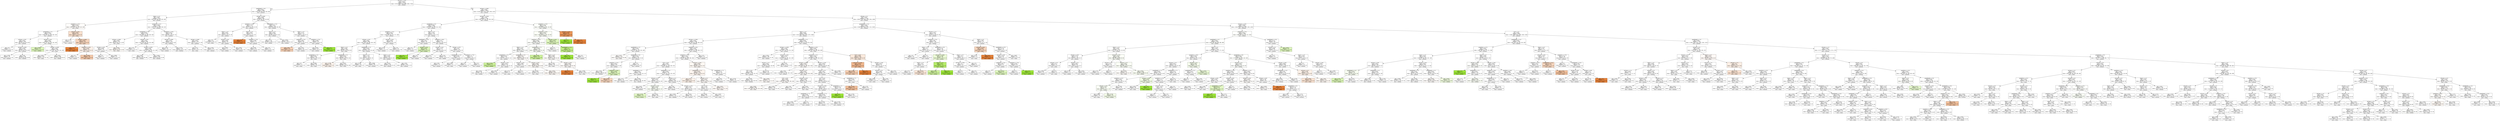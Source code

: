 digraph Tree {
node [shape=box, style="filled", color="black"] ;
0 [label="sdComm <= 0.02\ngini = 0.833\nsamples = 22504\nvalue = [3734, 3590, 3740, 3850, 3850, 3740]\nclass = minmax", fillcolor="#ffffff"] ;
1 [label="graphDepth <= 9.0\ngini = 0.832\nsamples = 3480\nvalue = [576, 516, 638, 556, 556, 638]\nclass = maxmax", fillcolor="#ffffff"] ;
0 -> 1 [labeldistance=2.5, labelangle=45, headlabel="True"] ;
2 [label="nbproc <= 4.5\ngini = 0.832\nsamples = 2874\nvalue = [502, 436, 540, 428, 428, 540]\nclass = maxmax", fillcolor="#ffffff"] ;
1 -> 2 ;
3 [label="graphSize <= 22.5\ngini = 0.833\nsamples = 1378\nvalue = [260, 218, 230, 220, 220, 230]\nclass = mean", fillcolor="#fefcfa"] ;
2 -> 3 ;
4 [label="graphDepth <= 3.5\ngini = 0.833\nsamples = 1302\nvalue = [226, 216, 230, 200, 200, 230]\nclass = maxmax", fillcolor="#ffffff"] ;
3 -> 4 ;
5 [label="sdComp <= 0.02\ngini = 0.821\nsamples = 396\nvalue = [60, 44, 90, 56, 56, 90]\nclass = maxmax", fillcolor="#ffffff"] ;
4 -> 5 ;
6 [label="gini = 0.5\nsamples = 12\nvalue = [0, 0, 0, 6, 6, 0]\nclass = minmax", fillcolor="#ffffff"] ;
5 -> 6 ;
7 [label="sdComp <= 0.065\ngini = 0.819\nsamples = 384\nvalue = [60, 44, 90, 50, 50, 90]\nclass = maxmax", fillcolor="#ffffff"] ;
5 -> 7 ;
8 [label="gini = 0.796\nsamples = 36\nvalue = [4, 4, 10, 4, 4, 10]\nclass = maxmax", fillcolor="#ffffff"] ;
7 -> 8 ;
9 [label="gini = 0.82\nsamples = 348\nvalue = [56, 40, 80, 46, 46, 80]\nclass = maxmax", fillcolor="#ffffff"] ;
7 -> 9 ;
10 [label="sdComp <= 0.02\ngini = 0.832\nsamples = 906\nvalue = [166, 172, 140, 144, 144, 140]\nclass = median", fillcolor="#fefffd"] ;
4 -> 10 ;
11 [label="gini = 0.694\nsamples = 22\nvalue = [4, 10, 4, 0, 0, 4]\nclass = median", fillcolor="#def6bd"] ;
10 -> 11 ;
12 [label="sdComp <= 0.065\ngini = 0.832\nsamples = 884\nvalue = [162, 162, 136, 144, 144, 136]\nclass = mean", fillcolor="#ffffff"] ;
10 -> 12 ;
13 [label="gini = 0.832\nsamples = 476\nvalue = [90, 86, 74, 76, 76, 74]\nclass = mean", fillcolor="#fffefd"] ;
12 -> 13 ;
14 [label="gini = 0.832\nsamples = 408\nvalue = [72, 76, 62, 68, 68, 62]\nclass = median", fillcolor="#fefffd"] ;
12 -> 14 ;
15 [label="sdComp <= 0.02\ngini = 0.661\nsamples = 76\nvalue = [34, 2, 0, 20, 20, 0]\nclass = mean", fillcolor="#f8e0ce"] ;
3 -> 15 ;
16 [label="gini = 0.722\nsamples = 12\nvalue = [2, 2, 0, 4, 4, 0]\nclass = minmax", fillcolor="#ffffff"] ;
15 -> 16 ;
17 [label="sdComp <= 0.065\ngini = 0.625\nsamples = 64\nvalue = [32, 0, 0, 16, 16, 0]\nclass = mean", fillcolor="#f6d5bd"] ;
15 -> 17 ;
18 [label="gini = 0.0\nsamples = 12\nvalue = [12, 0, 0, 0, 0, 0]\nclass = mean", fillcolor="#e58139"] ;
17 -> 18 ;
19 [label="graphSize <= 40.0\ngini = 0.663\nsamples = 52\nvalue = [20, 0, 0, 16, 16, 0]\nclass = mean", fillcolor="#fcf1e9"] ;
17 -> 19 ;
20 [label="gini = 0.5\nsamples = 16\nvalue = [0, 0, 0, 8, 8, 0]\nclass = minmax", fillcolor="#ffffff"] ;
19 -> 20 ;
21 [label="gini = 0.593\nsamples = 36\nvalue = [20, 0, 0, 8, 8, 0]\nclass = mean", fillcolor="#f4c9aa"] ;
19 -> 21 ;
22 [label="graphSize <= 22.5\ngini = 0.828\nsamples = 1496\nvalue = [242, 218, 310, 208, 208, 310]\nclass = maxmax", fillcolor="#ffffff"] ;
2 -> 22 ;
23 [label="graphDepth <= 3.5\ngini = 0.831\nsamples = 1230\nvalue = [202, 180, 236, 188, 188, 236]\nclass = maxmax", fillcolor="#ffffff"] ;
22 -> 23 ;
24 [label="sdComp <= 0.065\ngini = 0.818\nsamples = 322\nvalue = [68, 54, 68, 32, 32, 68]\nclass = mean", fillcolor="#ffffff"] ;
23 -> 24 ;
25 [label="sdComp <= 0.02\ngini = 0.658\nsamples = 30\nvalue = [4, 2, 12, 0, 0, 12]\nclass = maxmax", fillcolor="#ffffff"] ;
24 -> 25 ;
26 [label="gini = 0.5\nsamples = 8\nvalue = [0, 0, 4, 0, 0, 4]\nclass = maxmax", fillcolor="#ffffff"] ;
25 -> 26 ;
27 [label="gini = 0.694\nsamples = 22\nvalue = [4, 2, 8, 0, 0, 8]\nclass = maxmax", fillcolor="#ffffff"] ;
25 -> 27 ;
28 [label="gini = 0.823\nsamples = 292\nvalue = [64, 52, 56, 32, 32, 56]\nclass = mean", fillcolor="#fefbf8"] ;
24 -> 28 ;
29 [label="sdComp <= 0.02\ngini = 0.831\nsamples = 908\nvalue = [134, 126, 168, 156, 156, 168]\nclass = maxmax", fillcolor="#ffffff"] ;
23 -> 29 ;
30 [label="gini = 0.75\nsamples = 16\nvalue = [4, 4, 0, 4, 4, 0]\nclass = mean", fillcolor="#ffffff"] ;
29 -> 30 ;
31 [label="sdComp <= 0.065\ngini = 0.831\nsamples = 892\nvalue = [130, 122, 168, 152, 152, 168]\nclass = maxmax", fillcolor="#ffffff"] ;
29 -> 31 ;
32 [label="gini = 0.831\nsamples = 492\nvalue = [66, 70, 88, 90, 90, 88]\nclass = minmax", fillcolor="#ffffff"] ;
31 -> 32 ;
33 [label="gini = 0.829\nsamples = 400\nvalue = [64, 52, 80, 62, 62, 80]\nclass = maxmax", fillcolor="#ffffff"] ;
31 -> 33 ;
34 [label="graphSize <= 40.0\ngini = 0.791\nsamples = 266\nvalue = [40, 38, 74, 20, 20, 74]\nclass = maxmax", fillcolor="#ffffff"] ;
22 -> 34 ;
35 [label="sdComp <= 0.065\ngini = 0.767\nsamples = 158\nvalue = [20, 26, 48, 8, 8, 48]\nclass = maxmax", fillcolor="#ffffff"] ;
34 -> 35 ;
36 [label="gini = 0.722\nsamples = 24\nvalue = [0, 0, 4, 8, 8, 4]\nclass = minmax", fillcolor="#ffffff"] ;
35 -> 36 ;
37 [label="gini = 0.724\nsamples = 134\nvalue = [20, 26, 44, 0, 0, 44]\nclass = maxmax", fillcolor="#ffffff"] ;
35 -> 37 ;
38 [label="sdComp <= 0.065\ngini = 0.813\nsamples = 108\nvalue = [20, 12, 26, 12, 12, 26]\nclass = maxmax", fillcolor="#ffffff"] ;
34 -> 38 ;
39 [label="gini = 0.75\nsamples = 48\nvalue = [12, 12, 12, 0, 0, 12]\nclass = mean", fillcolor="#ffffff"] ;
38 -> 39 ;
40 [label="gini = 0.793\nsamples = 60\nvalue = [8, 0, 14, 12, 12, 14]\nclass = maxmax", fillcolor="#ffffff"] ;
38 -> 40 ;
41 [label="sdComp <= 0.065\ngini = 0.826\nsamples = 606\nvalue = [74, 80, 98, 128, 128, 98]\nclass = minmax", fillcolor="#ffffff"] ;
1 -> 41 ;
42 [label="graphSize <= 40.0\ngini = 0.79\nsamples = 176\nvalue = [24, 12, 50, 20, 20, 50]\nclass = maxmax", fillcolor="#ffffff"] ;
41 -> 42 ;
43 [label="nbproc <= 4.5\ngini = 0.823\nsamples = 100\nvalue = [16, 8, 18, 20, 20, 18]\nclass = minmax", fillcolor="#ffffff"] ;
42 -> 43 ;
44 [label="gini = 0.8\nsamples = 40\nvalue = [8, 0, 8, 8, 8, 8]\nclass = mean", fillcolor="#ffffff"] ;
43 -> 44 ;
45 [label="sdComp <= 0.02\ngini = 0.829\nsamples = 60\nvalue = [8, 8, 10, 12, 12, 10]\nclass = minmax", fillcolor="#ffffff"] ;
43 -> 45 ;
46 [label="gini = 0.667\nsamples = 12\nvalue = [0, 4, 0, 4, 4, 0]\nclass = median", fillcolor="#ffffff"] ;
45 -> 46 ;
47 [label="gini = 0.823\nsamples = 48\nvalue = [8, 4, 10, 8, 8, 10]\nclass = maxmax", fillcolor="#ffffff"] ;
45 -> 47 ;
48 [label="nbproc <= 4.5\ngini = 0.632\nsamples = 76\nvalue = [8, 4, 32, 0, 0, 32]\nclass = maxmax", fillcolor="#ffffff"] ;
42 -> 48 ;
49 [label="gini = 0.0\nsamples = 4\nvalue = [4, 0, 0, 0, 0, 0]\nclass = mean", fillcolor="#e58139"] ;
48 -> 49 ;
50 [label="graphSize <= 75.0\ngini = 0.599\nsamples = 72\nvalue = [4, 4, 32, 0, 0, 32]\nclass = maxmax", fillcolor="#ffffff"] ;
48 -> 50 ;
51 [label="gini = 0.66\nsamples = 40\nvalue = [4, 4, 16, 0, 0, 16]\nclass = maxmax", fillcolor="#ffffff"] ;
50 -> 51 ;
52 [label="gini = 0.5\nsamples = 32\nvalue = [0, 0, 16, 0, 0, 16]\nclass = maxmax", fillcolor="#ffffff"] ;
50 -> 52 ;
53 [label="graphDepth <= 13.5\ngini = 0.81\nsamples = 430\nvalue = [50, 68, 48, 108, 108, 48]\nclass = minmax", fillcolor="#ffffff"] ;
41 -> 53 ;
54 [label="nbproc <= 4.5\ngini = 0.824\nsamples = 308\nvalue = [32, 60, 44, 64, 64, 44]\nclass = minmax", fillcolor="#ffffff"] ;
53 -> 54 ;
55 [label="gini = 0.774\nsamples = 108\nvalue = [0, 28, 12, 28, 28, 12]\nclass = median", fillcolor="#ffffff"] ;
54 -> 55 ;
56 [label="gini = 0.833\nsamples = 200\nvalue = [32, 32, 32, 36, 36, 32]\nclass = minmax", fillcolor="#ffffff"] ;
54 -> 56 ;
57 [label="nbproc <= 4.5\ngini = 0.712\nsamples = 122\nvalue = [18, 8, 4, 44, 44, 4]\nclass = minmax", fillcolor="#ffffff"] ;
53 -> 57 ;
58 [label="graphSize <= 75.0\ngini = 0.687\nsamples = 60\nvalue = [18, 2, 0, 20, 20, 0]\nclass = minmax", fillcolor="#ffffff"] ;
57 -> 58 ;
59 [label="gini = 0.66\nsamples = 20\nvalue = [10, 2, 0, 4, 4, 0]\nclass = mean", fillcolor="#f5d0b5"] ;
58 -> 59 ;
60 [label="gini = 0.64\nsamples = 40\nvalue = [8, 0, 0, 16, 16, 0]\nclass = minmax", fillcolor="#ffffff"] ;
58 -> 60 ;
61 [label="graphSize <= 75.0\ngini = 0.683\nsamples = 62\nvalue = [0, 6, 4, 24, 24, 4]\nclass = minmax", fillcolor="#ffffff"] ;
57 -> 61 ;
62 [label="gini = 0.622\nsamples = 56\nvalue = [0, 0, 4, 24, 24, 4]\nclass = minmax", fillcolor="#ffffff"] ;
61 -> 62 ;
63 [label="gini = 0.0\nsamples = 6\nvalue = [0, 6, 0, 0, 0, 0]\nclass = median", fillcolor="#9de539"] ;
61 -> 63 ;
64 [label="sdComp <= 0.065\ngini = 0.833\nsamples = 19024\nvalue = [3158, 3074, 3102, 3294, 3294, 3102]\nclass = minmax", fillcolor="#ffffff"] ;
0 -> 64 [labeldistance=2.5, labelangle=-45, headlabel="False"] ;
65 [label="sdComm <= 0.065\ngini = 0.83\nsamples = 1798\nvalue = [302, 328, 244, 340, 340, 244]\nclass = minmax", fillcolor="#ffffff"] ;
64 -> 65 ;
66 [label="graphDepth <= 6.5\ngini = 0.828\nsamples = 1066\nvalue = [150, 160, 154, 224, 224, 154]\nclass = minmax", fillcolor="#ffffff"] ;
65 -> 66 ;
67 [label="graphSize <= 22.5\ngini = 0.832\nsamples = 916\nvalue = [140, 136, 148, 172, 172, 148]\nclass = minmax", fillcolor="#ffffff"] ;
66 -> 67 ;
68 [label="sdComp <= 0.02\ngini = 0.831\nsamples = 868\nvalue = [140, 136, 128, 168, 168, 128]\nclass = minmax", fillcolor="#ffffff"] ;
67 -> 68 ;
69 [label="nbproc <= 4.5\ngini = 0.828\nsamples = 440\nvalue = [94, 90, 62, 66, 66, 62]\nclass = mean", fillcolor="#fffefd"] ;
68 -> 69 ;
70 [label="graphDepth <= 3.5\ngini = 0.801\nsamples = 100\nvalue = [26, 26, 8, 16, 16, 8]\nclass = mean", fillcolor="#ffffff"] ;
69 -> 70 ;
71 [label="gini = 0.5\nsamples = 4\nvalue = [2, 2, 0, 0, 0, 0]\nclass = mean", fillcolor="#ffffff"] ;
70 -> 71 ;
72 [label="gini = 0.806\nsamples = 96\nvalue = [24, 24, 8, 16, 16, 8]\nclass = mean", fillcolor="#ffffff"] ;
70 -> 72 ;
73 [label="graphDepth <= 3.5\ngini = 0.831\nsamples = 340\nvalue = [68, 64, 54, 50, 50, 54]\nclass = mean", fillcolor="#fffdfc"] ;
69 -> 73 ;
74 [label="gini = 0.796\nsamples = 28\nvalue = [8, 4, 6, 2, 2, 6]\nclass = mean", fillcolor="#fdf4ed"] ;
73 -> 74 ;
75 [label="gini = 0.831\nsamples = 312\nvalue = [60, 60, 48, 48, 48, 48]\nclass = mean", fillcolor="#ffffff"] ;
73 -> 75 ;
76 [label="graphDepth <= 3.5\ngini = 0.816\nsamples = 428\nvalue = [46, 46, 66, 102, 102, 66]\nclass = minmax", fillcolor="#ffffff"] ;
68 -> 76 ;
77 [label="nbproc <= 4.5\ngini = 0.719\nsamples = 106\nvalue = [8, 2, 10, 38, 38, 10]\nclass = minmax", fillcolor="#ffffff"] ;
76 -> 77 ;
78 [label="gini = 0.793\nsamples = 26\nvalue = [6, 0, 4, 6, 6, 4]\nclass = mean", fillcolor="#ffffff"] ;
77 -> 78 ;
79 [label="gini = 0.668\nsamples = 80\nvalue = [2, 2, 6, 32, 32, 6]\nclass = minmax", fillcolor="#ffffff"] ;
77 -> 79 ;
80 [label="nbproc <= 4.5\ngini = 0.828\nsamples = 322\nvalue = [38, 44, 56, 64, 64, 56]\nclass = minmax", fillcolor="#ffffff"] ;
76 -> 80 ;
81 [label="gini = 0.811\nsamples = 162\nvalue = [14, 20, 24, 40, 40, 24]\nclass = minmax", fillcolor="#ffffff"] ;
80 -> 81 ;
82 [label="gini = 0.83\nsamples = 160\nvalue = [24, 24, 32, 24, 24, 32]\nclass = maxmax", fillcolor="#ffffff"] ;
80 -> 82 ;
83 [label="sdComp <= 0.02\ngini = 0.639\nsamples = 48\nvalue = [0, 0, 20, 4, 4, 20]\nclass = maxmax", fillcolor="#ffffff"] ;
67 -> 83 ;
84 [label="gini = 0.722\nsamples = 12\nvalue = [0, 0, 2, 4, 4, 2]\nclass = minmax", fillcolor="#ffffff"] ;
83 -> 84 ;
85 [label="gini = 0.5\nsamples = 36\nvalue = [0, 0, 18, 0, 0, 18]\nclass = maxmax", fillcolor="#ffffff"] ;
83 -> 85 ;
86 [label="nbproc <= 4.5\ngini = 0.726\nsamples = 150\nvalue = [10, 24, 6, 52, 52, 6]\nclass = minmax", fillcolor="#ffffff"] ;
66 -> 86 ;
87 [label="graphDepth <= 13.5\ngini = 0.64\nsamples = 40\nvalue = [0, 8, 0, 16, 16, 0]\nclass = minmax", fillcolor="#ffffff"] ;
86 -> 87 ;
88 [label="gini = 0.5\nsamples = 24\nvalue = [0, 0, 0, 12, 12, 0]\nclass = minmax", fillcolor="#ffffff"] ;
87 -> 88 ;
89 [label="sdComp <= 0.02\ngini = 0.625\nsamples = 16\nvalue = [0, 8, 0, 4, 4, 0]\nclass = median", fillcolor="#def6bd"] ;
87 -> 89 ;
90 [label="gini = 0.0\nsamples = 8\nvalue = [0, 8, 0, 0, 0, 0]\nclass = median", fillcolor="#9de539"] ;
89 -> 90 ;
91 [label="gini = 0.5\nsamples = 8\nvalue = [0, 0, 0, 4, 4, 0]\nclass = minmax", fillcolor="#ffffff"] ;
89 -> 91 ;
92 [label="graphSize <= 40.0\ngini = 0.75\nsamples = 110\nvalue = [10, 16, 6, 36, 36, 6]\nclass = minmax", fillcolor="#ffffff"] ;
86 -> 92 ;
93 [label="sdComp <= 0.02\ngini = 0.779\nsamples = 72\nvalue = [4, 16, 6, 20, 20, 6]\nclass = minmax", fillcolor="#ffffff"] ;
92 -> 93 ;
94 [label="gini = 0.75\nsamples = 16\nvalue = [0, 0, 4, 4, 4, 4]\nclass = maxmax", fillcolor="#ffffff"] ;
93 -> 94 ;
95 [label="gini = 0.747\nsamples = 56\nvalue = [4, 16, 2, 16, 16, 2]\nclass = median", fillcolor="#ffffff"] ;
93 -> 95 ;
96 [label="sdComp <= 0.02\ngini = 0.62\nsamples = 38\nvalue = [6, 0, 0, 16, 16, 0]\nclass = minmax", fillcolor="#ffffff"] ;
92 -> 96 ;
97 [label="graphDepth <= 12.5\ngini = 0.661\nsamples = 22\nvalue = [6, 0, 0, 8, 8, 0]\nclass = minmax", fillcolor="#ffffff"] ;
96 -> 97 ;
98 [label="gini = 0.64\nsamples = 10\nvalue = [2, 0, 0, 4, 4, 0]\nclass = minmax", fillcolor="#ffffff"] ;
97 -> 98 ;
99 [label="gini = 0.667\nsamples = 12\nvalue = [4, 0, 0, 4, 4, 0]\nclass = mean", fillcolor="#ffffff"] ;
97 -> 99 ;
100 [label="graphSize <= 75.0\ngini = 0.5\nsamples = 16\nvalue = [0, 0, 0, 8, 8, 0]\nclass = minmax", fillcolor="#ffffff"] ;
96 -> 100 ;
101 [label="gini = 0.5\nsamples = 8\nvalue = [0, 0, 0, 4, 4, 0]\nclass = minmax", fillcolor="#ffffff"] ;
100 -> 101 ;
102 [label="gini = 0.5\nsamples = 8\nvalue = [0, 0, 0, 4, 4, 0]\nclass = minmax", fillcolor="#ffffff"] ;
100 -> 102 ;
103 [label="graphSize <= 75.0\ngini = 0.824\nsamples = 732\nvalue = [152, 168, 90, 116, 116, 90]\nclass = median", fillcolor="#fcfefa"] ;
65 -> 103 ;
104 [label="graphSize <= 40.0\ngini = 0.825\nsamples = 718\nvalue = [140, 166, 90, 116, 116, 90]\nclass = median", fillcolor="#fbfef6"] ;
103 -> 104 ;
105 [label="graphSize <= 22.5\ngini = 0.825\nsamples = 686\nvalue = [140, 150, 82, 116, 116, 82]\nclass = median", fillcolor="#fdfffb"] ;
104 -> 105 ;
106 [label="nbproc <= 4.5\ngini = 0.831\nsamples = 434\nvalue = [80, 82, 62, 74, 74, 62]\nclass = median", fillcolor="#fefffe"] ;
105 -> 106 ;
107 [label="graphDepth <= 3.5\ngini = 0.816\nsamples = 122\nvalue = [14, 24, 14, 28, 28, 14]\nclass = minmax", fillcolor="#ffffff"] ;
106 -> 107 ;
108 [label="gini = 0.444\nsamples = 6\nvalue = [2, 4, 0, 0, 0, 0]\nclass = median", fillcolor="#cef29c"] ;
107 -> 108 ;
109 [label="sdComp <= 0.02\ngini = 0.814\nsamples = 116\nvalue = [12, 20, 14, 28, 28, 14]\nclass = minmax", fillcolor="#ffffff"] ;
107 -> 109 ;
110 [label="gini = 0.823\nsamples = 96\nvalue = [12, 20, 12, 20, 20, 12]\nclass = median", fillcolor="#ffffff"] ;
109 -> 110 ;
111 [label="gini = 0.66\nsamples = 20\nvalue = [0, 0, 2, 8, 8, 2]\nclass = minmax", fillcolor="#ffffff"] ;
109 -> 111 ;
112 [label="graphDepth <= 3.5\ngini = 0.83\nsamples = 312\nvalue = [66, 58, 48, 46, 46, 48]\nclass = mean", fillcolor="#fefbf9"] ;
106 -> 112 ;
113 [label="sdComp <= 0.02\ngini = 0.688\nsamples = 16\nvalue = [2, 2, 0, 6, 6, 0]\nclass = minmax", fillcolor="#ffffff"] ;
112 -> 113 ;
114 [label="gini = 0.75\nsamples = 8\nvalue = [2, 2, 0, 2, 2, 0]\nclass = mean", fillcolor="#ffffff"] ;
113 -> 114 ;
115 [label="gini = 0.5\nsamples = 8\nvalue = [0, 0, 0, 4, 4, 0]\nclass = minmax", fillcolor="#ffffff"] ;
113 -> 115 ;
116 [label="sdComp <= 0.02\ngini = 0.828\nsamples = 296\nvalue = [64, 56, 48, 40, 40, 48]\nclass = mean", fillcolor="#fefbf8"] ;
112 -> 116 ;
117 [label="gini = 0.833\nsamples = 96\nvalue = [16, 16, 16, 16, 16, 16]\nclass = mean", fillcolor="#ffffff"] ;
116 -> 117 ;
118 [label="gini = 0.822\nsamples = 200\nvalue = [48, 40, 32, 24, 24, 32]\nclass = mean", fillcolor="#fef9f5"] ;
116 -> 118 ;
119 [label="graphDepth <= 7.5\ngini = 0.802\nsamples = 252\nvalue = [60, 68, 20, 42, 42, 20]\nclass = median", fillcolor="#fbfef7"] ;
105 -> 119 ;
120 [label="gini = 0.56\nsamples = 20\nvalue = [0, 12, 0, 4, 4, 0]\nclass = median", fillcolor="#cef29c"] ;
119 -> 120 ;
121 [label="nbproc <= 4.5\ngini = 0.806\nsamples = 232\nvalue = [60, 56, 20, 38, 38, 20]\nclass = mean", fillcolor="#fefcfa"] ;
119 -> 121 ;
122 [label="gini = 0.708\nsamples = 68\nvalue = [24, 24, 0, 10, 10, 0]\nclass = mean", fillcolor="#ffffff"] ;
121 -> 122 ;
123 [label="sdComp <= 0.02\ngini = 0.826\nsamples = 164\nvalue = [36, 32, 20, 28, 28, 20]\nclass = mean", fillcolor="#fefbf9"] ;
121 -> 123 ;
124 [label="gini = 0.0\nsamples = 4\nvalue = [4, 0, 0, 0, 0, 0]\nclass = mean", fillcolor="#e58139"] ;
123 -> 124 ;
125 [label="gini = 0.828\nsamples = 160\nvalue = [32, 32, 20, 28, 28, 20]\nclass = mean", fillcolor="#ffffff"] ;
123 -> 125 ;
126 [label="sdComp <= 0.02\ngini = 0.625\nsamples = 32\nvalue = [0, 16, 8, 0, 0, 8]\nclass = median", fillcolor="#def6bd"] ;
104 -> 126 ;
127 [label="gini = 0.5\nsamples = 8\nvalue = [0, 0, 4, 0, 0, 4]\nclass = maxmax", fillcolor="#ffffff"] ;
126 -> 127 ;
128 [label="graphDepth <= 12.5\ngini = 0.5\nsamples = 24\nvalue = [0, 16, 4, 0, 0, 4]\nclass = median", fillcolor="#c4ef88"] ;
126 -> 128 ;
129 [label="gini = 0.0\nsamples = 16\nvalue = [0, 16, 0, 0, 0, 0]\nclass = median", fillcolor="#9de539"] ;
128 -> 129 ;
130 [label="gini = 0.5\nsamples = 8\nvalue = [0, 0, 4, 0, 0, 4]\nclass = maxmax", fillcolor="#ffffff"] ;
128 -> 130 ;
131 [label="sdComp <= 0.02\ngini = 0.245\nsamples = 14\nvalue = [12, 2, 0, 0, 0, 0]\nclass = mean", fillcolor="#e9965a"] ;
103 -> 131 ;
132 [label="gini = 0.0\nsamples = 2\nvalue = [0, 2, 0, 0, 0, 0]\nclass = median", fillcolor="#9de539"] ;
131 -> 132 ;
133 [label="gini = 0.0\nsamples = 12\nvalue = [12, 0, 0, 0, 0, 0]\nclass = mean", fillcolor="#e58139"] ;
131 -> 133 ;
134 [label="sdComp <= 0.2\ngini = 0.833\nsamples = 17226\nvalue = [2856, 2746, 2858, 2954, 2954, 2858]\nclass = minmax", fillcolor="#ffffff"] ;
64 -> 134 ;
135 [label="graphDepth <= 13.5\ngini = 0.833\nsamples = 6306\nvalue = [1046, 936, 1028, 1134, 1134, 1028]\nclass = minmax", fillcolor="#ffffff"] ;
134 -> 135 ;
136 [label="nbproc <= 4.5\ngini = 0.833\nsamples = 6090\nvalue = [1022, 904, 1008, 1074, 1074, 1008]\nclass = minmax", fillcolor="#ffffff"] ;
135 -> 136 ;
137 [label="sdComm <= 0.065\ngini = 0.832\nsamples = 2386\nvalue = [396, 334, 432, 396, 396, 432]\nclass = maxmax", fillcolor="#ffffff"] ;
136 -> 137 ;
138 [label="graphDepth <= 3.5\ngini = 0.825\nsamples = 770\nvalue = [148, 102, 160, 100, 100, 160]\nclass = maxmax", fillcolor="#ffffff"] ;
137 -> 138 ;
139 [label="gini = 0.797\nsamples = 278\nvalue = [70, 16, 66, 30, 30, 66]\nclass = mean", fillcolor="#fffdfb"] ;
138 -> 139 ;
140 [label="graphDepth <= 9.0\ngini = 0.831\nsamples = 492\nvalue = [78, 86, 94, 70, 70, 94]\nclass = maxmax", fillcolor="#ffffff"] ;
138 -> 140 ;
141 [label="graphSize <= 22.5\ngini = 0.832\nsamples = 476\nvalue = [78, 86, 86, 70, 70, 86]\nclass = median", fillcolor="#ffffff"] ;
140 -> 141 ;
142 [label="gini = 0.832\nsamples = 460\nvalue = [74, 78, 86, 68, 68, 86]\nclass = maxmax", fillcolor="#ffffff"] ;
141 -> 142 ;
143 [label="graphSize <= 40.0\ngini = 0.656\nsamples = 16\nvalue = [4, 8, 0, 2, 2, 0]\nclass = median", fillcolor="#def6bd"] ;
141 -> 143 ;
144 [label="gini = 0.0\nsamples = 8\nvalue = [0, 8, 0, 0, 0, 0]\nclass = median", fillcolor="#9de539"] ;
143 -> 144 ;
145 [label="gini = 0.625\nsamples = 8\nvalue = [4, 0, 0, 2, 2, 0]\nclass = mean", fillcolor="#f6d5bd"] ;
143 -> 145 ;
146 [label="gini = 0.5\nsamples = 16\nvalue = [0, 0, 8, 0, 0, 8]\nclass = maxmax", fillcolor="#ffffff"] ;
140 -> 146 ;
147 [label="graphSize <= 40.0\ngini = 0.832\nsamples = 1616\nvalue = [248, 232, 272, 296, 296, 272]\nclass = minmax", fillcolor="#ffffff"] ;
137 -> 147 ;
148 [label="graphSize <= 22.5\ngini = 0.832\nsamples = 1584\nvalue = [248, 232, 264, 288, 288, 264]\nclass = minmax", fillcolor="#ffffff"] ;
147 -> 148 ;
149 [label="CCR <= 0.55\ngini = 0.831\nsamples = 1332\nvalue = [190, 186, 232, 246, 246, 232]\nclass = minmax", fillcolor="#ffffff"] ;
148 -> 149 ;
150 [label="graphDepth <= 3.5\ngini = 0.827\nsamples = 604\nvalue = [76, 72, 112, 116, 116, 112]\nclass = minmax", fillcolor="#ffffff"] ;
149 -> 150 ;
151 [label="gini = 0.75\nsamples = 64\nvalue = [0, 0, 16, 16, 16, 16]\nclass = maxmax", fillcolor="#ffffff"] ;
150 -> 151 ;
152 [label="gini = 0.831\nsamples = 540\nvalue = [76, 72, 96, 100, 100, 96]\nclass = minmax", fillcolor="#ffffff"] ;
150 -> 152 ;
153 [label="graphDepth <= 3.5\ngini = 0.833\nsamples = 728\nvalue = [114, 114, 120, 130, 130, 120]\nclass = minmax", fillcolor="#ffffff"] ;
149 -> 153 ;
154 [label="sdComm <= 0.2\ngini = 0.833\nsamples = 170\nvalue = [28, 30, 30, 26, 26, 30]\nclass = median", fillcolor="#ffffff"] ;
153 -> 154 ;
155 [label="gini = 0.815\nsamples = 66\nvalue = [10, 8, 16, 8, 8, 16]\nclass = maxmax", fillcolor="#ffffff"] ;
154 -> 155 ;
156 [label="sdComm <= 0.65\ngini = 0.829\nsamples = 104\nvalue = [18, 22, 14, 18, 18, 14]\nclass = median", fillcolor="#fafef6"] ;
154 -> 156 ;
157 [label="gini = 0.781\nsamples = 16\nvalue = [2, 6, 2, 2, 2, 2]\nclass = median", fillcolor="#e3f8c6"] ;
156 -> 157 ;
158 [label="gini = 0.831\nsamples = 88\nvalue = [16, 16, 12, 16, 16, 12]\nclass = mean", fillcolor="#ffffff"] ;
156 -> 158 ;
159 [label="sdComm <= 0.2\ngini = 0.832\nsamples = 558\nvalue = [86, 84, 90, 104, 104, 90]\nclass = minmax", fillcolor="#ffffff"] ;
153 -> 159 ;
160 [label="gini = 0.83\nsamples = 364\nvalue = [56, 60, 52, 72, 72, 52]\nclass = minmax", fillcolor="#ffffff"] ;
159 -> 160 ;
161 [label="sdComm <= 0.65\ngini = 0.83\nsamples = 194\nvalue = [30, 24, 38, 32, 32, 38]\nclass = maxmax", fillcolor="#ffffff"] ;
159 -> 161 ;
162 [label="gini = 0.829\nsamples = 132\nvalue = [22, 14, 24, 24, 24, 24]\nclass = maxmax", fillcolor="#ffffff"] ;
161 -> 162 ;
163 [label="gini = 0.822\nsamples = 62\nvalue = [8, 10, 14, 8, 8, 14]\nclass = maxmax", fillcolor="#ffffff"] ;
161 -> 163 ;
164 [label="sdComm <= 0.65\ngini = 0.826\nsamples = 252\nvalue = [58, 46, 32, 42, 42, 32]\nclass = mean", fillcolor="#fdf8f3"] ;
148 -> 164 ;
165 [label="graphDepth <= 7.5\ngini = 0.824\nsamples = 210\nvalue = [52, 38, 32, 28, 28, 32]\nclass = mean", fillcolor="#fdf5ef"] ;
164 -> 165 ;
166 [label="gini = 0.71\nsamples = 52\nvalue = [20, 16, 8, 0, 0, 8]\nclass = mean", fillcolor="#fcf1e9"] ;
165 -> 166 ;
167 [label="sdComm <= 0.2\ngini = 0.831\nsamples = 158\nvalue = [32, 22, 24, 28, 28, 24]\nclass = mean", fillcolor="#fefbf9"] ;
165 -> 167 ;
168 [label="CCR <= 0.55\ngini = 0.703\nsamples = 46\nvalue = [4, 10, 0, 16, 16, 0]\nclass = minmax", fillcolor="#ffffff"] ;
167 -> 168 ;
169 [label="gini = 0.664\nsamples = 34\nvalue = [0, 10, 0, 12, 12, 0]\nclass = minmax", fillcolor="#ffffff"] ;
168 -> 169 ;
170 [label="gini = 0.667\nsamples = 12\nvalue = [4, 0, 0, 4, 4, 0]\nclass = mean", fillcolor="#ffffff"] ;
168 -> 170 ;
171 [label="gini = 0.811\nsamples = 112\nvalue = [28, 12, 24, 12, 12, 24]\nclass = mean", fillcolor="#fef9f6"] ;
167 -> 171 ;
172 [label="graphDepth <= 7.5\ngini = 0.721\nsamples = 42\nvalue = [6, 8, 0, 14, 14, 0]\nclass = minmax", fillcolor="#ffffff"] ;
164 -> 172 ;
173 [label="gini = 0.64\nsamples = 10\nvalue = [0, 2, 0, 4, 4, 0]\nclass = minmax", fillcolor="#ffffff"] ;
172 -> 173 ;
174 [label="gini = 0.734\nsamples = 32\nvalue = [6, 6, 0, 10, 10, 0]\nclass = minmax", fillcolor="#ffffff"] ;
172 -> 174 ;
175 [label="gini = 0.75\nsamples = 32\nvalue = [0, 0, 8, 8, 8, 8]\nclass = maxmax", fillcolor="#ffffff"] ;
147 -> 175 ;
176 [label="graphDepth <= 3.5\ngini = 0.832\nsamples = 3704\nvalue = [626, 570, 576, 678, 678, 576]\nclass = minmax", fillcolor="#ffffff"] ;
136 -> 176 ;
177 [label="sdComm <= 0.065\ngini = 0.823\nsamples = 968\nvalue = [146, 158, 118, 214, 214, 118]\nclass = minmax", fillcolor="#ffffff"] ;
176 -> 177 ;
178 [label="gini = 0.794\nsamples = 196\nvalue = [16, 40, 18, 52, 52, 18]\nclass = minmax", fillcolor="#ffffff"] ;
177 -> 178 ;
179 [label="sdComm <= 0.65\ngini = 0.827\nsamples = 772\nvalue = [130, 118, 100, 162, 162, 100]\nclass = minmax", fillcolor="#ffffff"] ;
177 -> 179 ;
180 [label="sdComm <= 0.2\ngini = 0.825\nsamples = 648\nvalue = [110, 102, 80, 138, 138, 80]\nclass = minmax", fillcolor="#ffffff"] ;
179 -> 180 ;
181 [label="CCR <= 0.55\ngini = 0.828\nsamples = 588\nvalue = [102, 94, 76, 120, 120, 76]\nclass = minmax", fillcolor="#ffffff"] ;
180 -> 181 ;
182 [label="gini = 0.826\nsamples = 514\nvalue = [88, 82, 64, 108, 108, 64]\nclass = minmax", fillcolor="#ffffff"] ;
181 -> 182 ;
183 [label="gini = 0.833\nsamples = 74\nvalue = [14, 12, 12, 12, 12, 12]\nclass = mean", fillcolor="#fefbf9"] ;
181 -> 183 ;
184 [label="gini = 0.776\nsamples = 60\nvalue = [8, 8, 4, 18, 18, 4]\nclass = minmax", fillcolor="#ffffff"] ;
180 -> 184 ;
185 [label="gini = 0.83\nsamples = 124\nvalue = [20, 16, 20, 24, 24, 20]\nclass = minmax", fillcolor="#ffffff"] ;
179 -> 185 ;
186 [label="graphSize <= 40.0\ngini = 0.833\nsamples = 2736\nvalue = [480, 412, 458, 464, 464, 458]\nclass = mean", fillcolor="#fffefe"] ;
176 -> 186 ;
187 [label="graphSize <= 22.5\ngini = 0.833\nsamples = 2628\nvalue = [446, 406, 442, 446, 446, 442]\nclass = mean", fillcolor="#ffffff"] ;
186 -> 187 ;
188 [label="sdComm <= 0.065\ngini = 0.833\nsamples = 2156\nvalue = [394, 350, 344, 362, 362, 344]\nclass = mean", fillcolor="#fffdfb"] ;
187 -> 188 ;
189 [label="gini = 0.83\nsamples = 814\nvalue = [142, 124, 116, 158, 158, 116]\nclass = minmax", fillcolor="#ffffff"] ;
188 -> 189 ;
190 [label="sdComm <= 0.2\ngini = 0.832\nsamples = 1342\nvalue = [252, 226, 228, 204, 204, 228]\nclass = mean", fillcolor="#fefcfb"] ;
188 -> 190 ;
191 [label="CCR <= 0.55\ngini = 0.833\nsamples = 1006\nvalue = [188, 170, 164, 160, 160, 164]\nclass = mean", fillcolor="#fefcfb"] ;
190 -> 191 ;
192 [label="gini = 0.833\nsamples = 862\nvalue = [164, 146, 140, 136, 136, 140]\nclass = mean", fillcolor="#fefcfa"] ;
191 -> 192 ;
193 [label="gini = 0.833\nsamples = 144\nvalue = [24, 24, 24, 24, 24, 24]\nclass = mean", fillcolor="#ffffff"] ;
191 -> 193 ;
194 [label="sdComm <= 0.65\ngini = 0.829\nsamples = 336\nvalue = [64, 56, 64, 44, 44, 64]\nclass = mean", fillcolor="#ffffff"] ;
190 -> 194 ;
195 [label="gini = 0.82\nsamples = 120\nvalue = [24, 24, 24, 12, 12, 24]\nclass = mean", fillcolor="#ffffff"] ;
194 -> 195 ;
196 [label="gini = 0.831\nsamples = 216\nvalue = [40, 32, 40, 32, 32, 40]\nclass = mean", fillcolor="#ffffff"] ;
194 -> 196 ;
197 [label="sdComm <= 0.65\ngini = 0.824\nsamples = 472\nvalue = [52, 56, 98, 84, 84, 98]\nclass = maxmax", fillcolor="#ffffff"] ;
187 -> 197 ;
198 [label="sdComm <= 0.2\ngini = 0.82\nsamples = 424\nvalue = [44, 48, 94, 72, 72, 94]\nclass = maxmax", fillcolor="#ffffff"] ;
197 -> 198 ;
199 [label="CCR <= 0.55\ngini = 0.817\nsamples = 372\nvalue = [32, 40, 82, 68, 68, 82]\nclass = maxmax", fillcolor="#ffffff"] ;
198 -> 199 ;
200 [label="sdComm <= 0.065\ngini = 0.817\nsamples = 342\nvalue = [32, 38, 78, 58, 58, 78]\nclass = maxmax", fillcolor="#ffffff"] ;
199 -> 200 ;
201 [label="graphDepth <= 7.5\ngini = 0.807\nsamples = 188\nvalue = [14, 14, 42, 38, 38, 42]\nclass = maxmax", fillcolor="#ffffff"] ;
200 -> 201 ;
202 [label="gini = 0.802\nsamples = 160\nvalue = [14, 14, 42, 24, 24, 42]\nclass = maxmax", fillcolor="#ffffff"] ;
201 -> 202 ;
203 [label="gini = 0.5\nsamples = 28\nvalue = [0, 0, 0, 14, 14, 0]\nclass = minmax", fillcolor="#ffffff"] ;
201 -> 203 ;
204 [label="graphDepth <= 7.5\ngini = 0.819\nsamples = 154\nvalue = [18, 24, 36, 20, 20, 36]\nclass = maxmax", fillcolor="#ffffff"] ;
200 -> 204 ;
205 [label="gini = 0.796\nsamples = 52\nvalue = [8, 0, 10, 12, 12, 10]\nclass = minmax", fillcolor="#ffffff"] ;
204 -> 205 ;
206 [label="gini = 0.793\nsamples = 102\nvalue = [10, 24, 26, 8, 8, 26]\nclass = maxmax", fillcolor="#ffffff"] ;
204 -> 206 ;
207 [label="graphDepth <= 7.5\ngini = 0.738\nsamples = 30\nvalue = [0, 2, 4, 10, 10, 4]\nclass = minmax", fillcolor="#ffffff"] ;
199 -> 207 ;
208 [label="gini = 0.0\nsamples = 2\nvalue = [0, 2, 0, 0, 0, 0]\nclass = median", fillcolor="#9de539"] ;
207 -> 208 ;
209 [label="gini = 0.704\nsamples = 28\nvalue = [0, 0, 4, 10, 10, 4]\nclass = minmax", fillcolor="#ffffff"] ;
207 -> 209 ;
210 [label="graphDepth <= 7.5\ngini = 0.805\nsamples = 52\nvalue = [12, 8, 12, 4, 4, 12]\nclass = mean", fillcolor="#ffffff"] ;
198 -> 210 ;
211 [label="gini = 0.444\nsamples = 12\nvalue = [8, 4, 0, 0, 0, 0]\nclass = mean", fillcolor="#f2c09c"] ;
210 -> 211 ;
212 [label="gini = 0.78\nsamples = 40\nvalue = [4, 4, 12, 4, 4, 12]\nclass = maxmax", fillcolor="#ffffff"] ;
210 -> 212 ;
213 [label="gini = 0.806\nsamples = 48\nvalue = [8, 8, 4, 12, 12, 4]\nclass = minmax", fillcolor="#ffffff"] ;
197 -> 213 ;
214 [label="CCR <= 0.55\ngini = 0.798\nsamples = 108\nvalue = [34, 6, 16, 18, 18, 16]\nclass = mean", fillcolor="#fae9dc"] ;
186 -> 214 ;
215 [label="sdComm <= 0.065\ngini = 0.519\nsamples = 34\nvalue = [22, 0, 6, 0, 0, 6]\nclass = mean", fillcolor="#f0b78e"] ;
214 -> 215 ;
216 [label="gini = 0.604\nsamples = 26\nvalue = [14, 0, 6, 0, 0, 6]\nclass = mean", fillcolor="#f5cdb0"] ;
215 -> 216 ;
217 [label="gini = 0.0\nsamples = 8\nvalue = [8, 0, 0, 0, 0, 0]\nclass = mean", fillcolor="#e58139"] ;
215 -> 217 ;
218 [label="sdComm <= 0.65\ngini = 0.812\nsamples = 74\nvalue = [12, 6, 10, 18, 18, 10]\nclass = minmax", fillcolor="#ffffff"] ;
214 -> 218 ;
219 [label="sdComm <= 0.2\ngini = 0.692\nsamples = 34\nvalue = [8, 2, 0, 12, 12, 0]\nclass = minmax", fillcolor="#ffffff"] ;
218 -> 219 ;
220 [label="gini = 0.667\nsamples = 24\nvalue = [8, 0, 0, 8, 8, 0]\nclass = mean", fillcolor="#ffffff"] ;
219 -> 220 ;
221 [label="gini = 0.64\nsamples = 10\nvalue = [0, 2, 0, 4, 4, 0]\nclass = minmax", fillcolor="#ffffff"] ;
219 -> 221 ;
222 [label="gini = 0.81\nsamples = 40\nvalue = [4, 4, 10, 6, 6, 10]\nclass = maxmax", fillcolor="#ffffff"] ;
218 -> 222 ;
223 [label="sdComm <= 0.2\ngini = 0.794\nsamples = 216\nvalue = [24, 32, 20, 60, 60, 20]\nclass = minmax", fillcolor="#ffffff"] ;
135 -> 223 ;
224 [label="graphSize <= 75.0\ngini = 0.68\nsamples = 146\nvalue = [8, 22, 2, 56, 56, 2]\nclass = minmax", fillcolor="#ffffff"] ;
223 -> 224 ;
225 [label="nbproc <= 4.5\ngini = 0.5\nsamples = 52\nvalue = [0, 0, 0, 26, 26, 0]\nclass = minmax", fillcolor="#ffffff"] ;
224 -> 225 ;
226 [label="gini = 0.5\nsamples = 20\nvalue = [0, 0, 0, 10, 10, 0]\nclass = minmax", fillcolor="#ffffff"] ;
225 -> 226 ;
227 [label="gini = 0.5\nsamples = 32\nvalue = [0, 0, 0, 16, 16, 0]\nclass = minmax", fillcolor="#ffffff"] ;
225 -> 227 ;
228 [label="graphDepth <= 25.5\ngini = 0.733\nsamples = 94\nvalue = [8, 22, 2, 30, 30, 2]\nclass = minmax", fillcolor="#ffffff"] ;
224 -> 228 ;
229 [label="sdComm <= 0.065\ngini = 0.749\nsamples = 58\nvalue = [8, 22, 2, 12, 12, 2]\nclass = median", fillcolor="#eaf9d4"] ;
228 -> 229 ;
230 [label="nbproc <= 4.5\ngini = 0.74\nsamples = 40\nvalue = [8, 8, 0, 12, 12, 0]\nclass = minmax", fillcolor="#ffffff"] ;
229 -> 230 ;
231 [label="gini = 0.71\nsamples = 26\nvalue = [2, 8, 0, 8, 8, 0]\nclass = median", fillcolor="#ffffff"] ;
230 -> 231 ;
232 [label="gini = 0.653\nsamples = 14\nvalue = [6, 0, 0, 4, 4, 0]\nclass = mean", fillcolor="#fae6d7"] ;
230 -> 232 ;
233 [label="nbproc <= 4.5\ngini = 0.37\nsamples = 18\nvalue = [0, 14, 2, 0, 0, 2]\nclass = median", fillcolor="#b6ec6a"] ;
229 -> 233 ;
234 [label="gini = 0.56\nsamples = 10\nvalue = [0, 6, 2, 0, 0, 2]\nclass = median", fillcolor="#cef29c"] ;
233 -> 234 ;
235 [label="gini = 0.0\nsamples = 8\nvalue = [0, 8, 0, 0, 0, 0]\nclass = median", fillcolor="#9de539"] ;
233 -> 235 ;
236 [label="nbproc <= 4.5\ngini = 0.5\nsamples = 36\nvalue = [0, 0, 0, 18, 18, 0]\nclass = minmax", fillcolor="#ffffff"] ;
228 -> 236 ;
237 [label="sdComm <= 0.065\ngini = 0.5\nsamples = 28\nvalue = [0, 0, 0, 14, 14, 0]\nclass = minmax", fillcolor="#ffffff"] ;
236 -> 237 ;
238 [label="gini = 0.5\nsamples = 4\nvalue = [0, 0, 0, 2, 2, 0]\nclass = minmax", fillcolor="#ffffff"] ;
237 -> 238 ;
239 [label="gini = 0.5\nsamples = 24\nvalue = [0, 0, 0, 12, 12, 0]\nclass = minmax", fillcolor="#ffffff"] ;
237 -> 239 ;
240 [label="gini = 0.5\nsamples = 8\nvalue = [0, 0, 0, 4, 4, 0]\nclass = minmax", fillcolor="#ffffff"] ;
236 -> 240 ;
241 [label="nbproc <= 4.5\ngini = 0.789\nsamples = 70\nvalue = [16, 10, 18, 4, 4, 18]\nclass = maxmax", fillcolor="#ffffff"] ;
223 -> 241 ;
242 [label="sdComm <= 0.65\ngini = 0.656\nsamples = 16\nvalue = [8, 4, 2, 0, 0, 2]\nclass = mean", fillcolor="#f6d5bd"] ;
241 -> 242 ;
243 [label="gini = 0.722\nsamples = 12\nvalue = [4, 4, 2, 0, 0, 2]\nclass = mean", fillcolor="#ffffff"] ;
242 -> 243 ;
244 [label="gini = 0.0\nsamples = 4\nvalue = [4, 0, 0, 0, 0, 0]\nclass = mean", fillcolor="#e58139"] ;
242 -> 244 ;
245 [label="graphDepth <= 25.5\ngini = 0.779\nsamples = 54\nvalue = [8, 6, 16, 4, 4, 16]\nclass = maxmax", fillcolor="#ffffff"] ;
241 -> 245 ;
246 [label="sdComm <= 0.65\ngini = 0.782\nsamples = 30\nvalue = [0, 6, 8, 4, 4, 8]\nclass = maxmax", fillcolor="#ffffff"] ;
245 -> 246 ;
247 [label="graphSize <= 75.0\ngini = 0.667\nsamples = 12\nvalue = [0, 4, 0, 4, 4, 0]\nclass = median", fillcolor="#ffffff"] ;
246 -> 247 ;
248 [label="gini = 0.5\nsamples = 4\nvalue = [0, 0, 0, 2, 2, 0]\nclass = minmax", fillcolor="#ffffff"] ;
247 -> 248 ;
249 [label="gini = 0.625\nsamples = 8\nvalue = [0, 4, 0, 2, 2, 0]\nclass = median", fillcolor="#def6bd"] ;
247 -> 249 ;
250 [label="graphSize <= 75.0\ngini = 0.593\nsamples = 18\nvalue = [0, 2, 8, 0, 0, 8]\nclass = maxmax", fillcolor="#ffffff"] ;
246 -> 250 ;
251 [label="gini = 0.5\nsamples = 16\nvalue = [0, 0, 8, 0, 0, 8]\nclass = maxmax", fillcolor="#ffffff"] ;
250 -> 251 ;
252 [label="gini = 0.0\nsamples = 2\nvalue = [0, 2, 0, 0, 0, 0]\nclass = median", fillcolor="#9de539"] ;
250 -> 252 ;
253 [label="gini = 0.667\nsamples = 24\nvalue = [8, 0, 8, 0, 0, 8]\nclass = mean", fillcolor="#ffffff"] ;
245 -> 253 ;
254 [label="sdComm <= 0.65\ngini = 0.833\nsamples = 10920\nvalue = [1810, 1810, 1830, 1820, 1820, 1830]\nclass = maxmax", fillcolor="#ffffff"] ;
134 -> 254 ;
255 [label="graphSize <= 75.0\ngini = 0.833\nsamples = 1890\nvalue = [330, 352, 292, 312, 312, 292]\nclass = median", fillcolor="#fefffc"] ;
254 -> 255 ;
256 [label="graphDepth <= 3.5\ngini = 0.832\nsamples = 1822\nvalue = [326, 344, 288, 288, 288, 288]\nclass = median", fillcolor="#fefffd"] ;
255 -> 256 ;
257 [label="nbproc <= 4.5\ngini = 0.823\nsamples = 592\nvalue = [114, 118, 64, 116, 116, 64]\nclass = median", fillcolor="#fffffe"] ;
256 -> 257 ;
258 [label="sdComp <= 0.65\ngini = 0.773\nsamples = 106\nvalue = [24, 10, 6, 30, 30, 6]\nclass = minmax", fillcolor="#ffffff"] ;
257 -> 258 ;
259 [label="sdComm <= 0.2\ngini = 0.75\nsamples = 24\nvalue = [6, 6, 6, 0, 0, 6]\nclass = mean", fillcolor="#ffffff"] ;
258 -> 259 ;
260 [label="gini = 0.688\nsamples = 16\nvalue = [2, 2, 6, 0, 0, 6]\nclass = maxmax", fillcolor="#ffffff"] ;
259 -> 260 ;
261 [label="gini = 0.5\nsamples = 8\nvalue = [4, 4, 0, 0, 0, 0]\nclass = mean", fillcolor="#ffffff"] ;
259 -> 261 ;
262 [label="sdComm <= 0.2\ngini = 0.682\nsamples = 82\nvalue = [18, 4, 0, 30, 30, 0]\nclass = minmax", fillcolor="#ffffff"] ;
258 -> 262 ;
263 [label="gini = 0.735\nsamples = 14\nvalue = [2, 4, 0, 4, 4, 0]\nclass = median", fillcolor="#ffffff"] ;
262 -> 263 ;
264 [label="gini = 0.652\nsamples = 68\nvalue = [16, 0, 0, 26, 26, 0]\nclass = minmax", fillcolor="#ffffff"] ;
262 -> 264 ;
265 [label="sdComp <= 0.65\ngini = 0.825\nsamples = 486\nvalue = [90, 108, 58, 86, 86, 58]\nclass = median", fillcolor="#fbfef6"] ;
257 -> 265 ;
266 [label="sdComm <= 0.2\ngini = 0.722\nsamples = 24\nvalue = [0, 0, 4, 8, 8, 4]\nclass = minmax", fillcolor="#ffffff"] ;
265 -> 266 ;
267 [label="gini = 0.74\nsamples = 20\nvalue = [0, 0, 4, 6, 6, 4]\nclass = minmax", fillcolor="#ffffff"] ;
266 -> 267 ;
268 [label="gini = 0.5\nsamples = 4\nvalue = [0, 0, 0, 2, 2, 0]\nclass = minmax", fillcolor="#ffffff"] ;
266 -> 268 ;
269 [label="sdComm <= 0.2\ngini = 0.823\nsamples = 462\nvalue = [90, 108, 54, 78, 78, 54]\nclass = median", fillcolor="#fafef5"] ;
265 -> 269 ;
270 [label="gini = 0.821\nsamples = 74\nvalue = [18, 16, 10, 10, 10, 10]\nclass = mean", fillcolor="#fefbf8"] ;
269 -> 270 ;
271 [label="gini = 0.822\nsamples = 388\nvalue = [72, 92, 44, 68, 68, 44]\nclass = median", fillcolor="#f9fdf2"] ;
269 -> 271 ;
272 [label="nbproc <= 4.5\ngini = 0.831\nsamples = 1230\nvalue = [212, 226, 224, 172, 172, 224]\nclass = median", fillcolor="#ffffff"] ;
256 -> 272 ;
273 [label="graphSize <= 40.0\ngini = 0.822\nsamples = 268\nvalue = [40, 44, 60, 32, 32, 60]\nclass = maxmax", fillcolor="#ffffff"] ;
272 -> 273 ;
274 [label="sdComm <= 0.2\ngini = 0.817\nsamples = 240\nvalue = [40, 36, 56, 26, 26, 56]\nclass = maxmax", fillcolor="#ffffff"] ;
273 -> 274 ;
275 [label="graphDepth <= 7.5\ngini = 0.818\nsamples = 182\nvalue = [32, 34, 40, 18, 18, 40]\nclass = maxmax", fillcolor="#ffffff"] ;
274 -> 275 ;
276 [label="graphSize <= 22.5\ngini = 0.803\nsamples = 128\nvalue = [24, 20, 32, 10, 10, 32]\nclass = maxmax", fillcolor="#ffffff"] ;
275 -> 276 ;
277 [label="sdComp <= 0.65\ngini = 0.781\nsamples = 52\nvalue = [10, 14, 12, 2, 2, 12]\nclass = median", fillcolor="#fafef5"] ;
276 -> 277 ;
278 [label="gini = 0.806\nsamples = 28\nvalue = [6, 6, 6, 2, 2, 6]\nclass = mean", fillcolor="#ffffff"] ;
277 -> 278 ;
279 [label="gini = 0.736\nsamples = 24\nvalue = [4, 8, 6, 0, 0, 6]\nclass = median", fillcolor="#f4fce9"] ;
277 -> 279 ;
280 [label="gini = 0.799\nsamples = 76\nvalue = [14, 6, 20, 8, 8, 20]\nclass = maxmax", fillcolor="#ffffff"] ;
276 -> 280 ;
281 [label="sdComp <= 0.65\ngini = 0.823\nsamples = 54\nvalue = [8, 14, 8, 8, 8, 8]\nclass = median", fillcolor="#f2fce5"] ;
275 -> 281 ;
282 [label="gini = 0.833\nsamples = 48\nvalue = [8, 8, 8, 8, 8, 8]\nclass = mean", fillcolor="#ffffff"] ;
281 -> 282 ;
283 [label="gini = 0.0\nsamples = 6\nvalue = [0, 6, 0, 0, 0, 0]\nclass = median", fillcolor="#9de539"] ;
281 -> 283 ;
284 [label="graphDepth <= 7.5\ngini = 0.79\nsamples = 58\nvalue = [8, 2, 16, 8, 8, 16]\nclass = maxmax", fillcolor="#ffffff"] ;
274 -> 284 ;
285 [label="graphSize <= 22.5\ngini = 0.75\nsamples = 32\nvalue = [0, 0, 8, 8, 8, 8]\nclass = maxmax", fillcolor="#ffffff"] ;
284 -> 285 ;
286 [label="sdComp <= 0.65\ngini = 0.66\nsamples = 20\nvalue = [0, 0, 8, 2, 2, 8]\nclass = maxmax", fillcolor="#ffffff"] ;
285 -> 286 ;
287 [label="gini = 0.5\nsamples = 4\nvalue = [0, 0, 0, 2, 2, 0]\nclass = minmax", fillcolor="#ffffff"] ;
286 -> 287 ;
288 [label="gini = 0.5\nsamples = 16\nvalue = [0, 0, 8, 0, 0, 8]\nclass = maxmax", fillcolor="#ffffff"] ;
286 -> 288 ;
289 [label="gini = 0.5\nsamples = 12\nvalue = [0, 0, 0, 6, 6, 0]\nclass = minmax", fillcolor="#ffffff"] ;
285 -> 289 ;
290 [label="gini = 0.71\nsamples = 26\nvalue = [8, 2, 8, 0, 0, 8]\nclass = mean", fillcolor="#ffffff"] ;
284 -> 290 ;
291 [label="sdComm <= 0.2\ngini = 0.786\nsamples = 28\nvalue = [0, 8, 4, 6, 6, 4]\nclass = median", fillcolor="#f6fded"] ;
273 -> 291 ;
292 [label="graphDepth <= 12.5\ngini = 0.612\nsamples = 14\nvalue = [0, 2, 0, 6, 6, 0]\nclass = minmax", fillcolor="#ffffff"] ;
291 -> 292 ;
293 [label="gini = 0.5\nsamples = 4\nvalue = [0, 0, 0, 2, 2, 0]\nclass = minmax", fillcolor="#ffffff"] ;
292 -> 293 ;
294 [label="gini = 0.64\nsamples = 10\nvalue = [0, 2, 0, 4, 4, 0]\nclass = minmax", fillcolor="#ffffff"] ;
292 -> 294 ;
295 [label="gini = 0.653\nsamples = 14\nvalue = [0, 6, 4, 0, 0, 4]\nclass = median", fillcolor="#ebfad7"] ;
291 -> 295 ;
296 [label="graphDepth <= 9.0\ngini = 0.832\nsamples = 962\nvalue = [172, 182, 164, 140, 140, 164]\nclass = median", fillcolor="#fefffc"] ;
272 -> 296 ;
297 [label="sdComm <= 0.2\ngini = 0.833\nsamples = 572\nvalue = [98, 106, 92, 92, 92, 92]\nclass = median", fillcolor="#fdfffc"] ;
296 -> 297 ;
298 [label="graphSize <= 22.5\ngini = 0.824\nsamples = 228\nvalue = [32, 44, 28, 48, 48, 28]\nclass = minmax", fillcolor="#ffffff"] ;
297 -> 298 ;
299 [label="sdComp <= 0.65\ngini = 0.829\nsamples = 144\nvalue = [28, 20, 28, 20, 20, 28]\nclass = mean", fillcolor="#ffffff"] ;
298 -> 299 ;
300 [label="gini = 0.832\nsamples = 132\nvalue = [24, 20, 24, 20, 20, 24]\nclass = mean", fillcolor="#ffffff"] ;
299 -> 300 ;
301 [label="gini = 0.667\nsamples = 12\nvalue = [4, 0, 4, 0, 0, 4]\nclass = mean", fillcolor="#ffffff"] ;
299 -> 301 ;
302 [label="sdComp <= 0.65\ngini = 0.694\nsamples = 84\nvalue = [4, 24, 0, 28, 28, 0]\nclass = minmax", fillcolor="#ffffff"] ;
298 -> 302 ;
303 [label="graphDepth <= 6.5\ngini = 0.675\nsamples = 52\nvalue = [4, 24, 0, 12, 12, 0]\nclass = median", fillcolor="#e2f7c4"] ;
302 -> 303 ;
304 [label="gini = 0.0\nsamples = 12\nvalue = [0, 12, 0, 0, 0, 0]\nclass = median", fillcolor="#9de539"] ;
303 -> 304 ;
305 [label="gini = 0.72\nsamples = 40\nvalue = [4, 12, 0, 12, 12, 0]\nclass = median", fillcolor="#ffffff"] ;
303 -> 305 ;
306 [label="gini = 0.5\nsamples = 32\nvalue = [0, 0, 0, 16, 16, 0]\nclass = minmax", fillcolor="#ffffff"] ;
302 -> 306 ;
307 [label="graphSize <= 22.5\ngini = 0.829\nsamples = 344\nvalue = [66, 62, 64, 44, 44, 64]\nclass = mean", fillcolor="#fffefe"] ;
297 -> 307 ;
308 [label="sdComp <= 0.65\ngini = 0.832\nsamples = 276\nvalue = [54, 50, 42, 44, 44, 42]\nclass = mean", fillcolor="#fffdfb"] ;
307 -> 308 ;
309 [label="gini = 0.825\nsamples = 104\nvalue = [20, 20, 20, 12, 12, 20]\nclass = mean", fillcolor="#ffffff"] ;
308 -> 309 ;
310 [label="gini = 0.829\nsamples = 172\nvalue = [34, 30, 22, 32, 32, 22]\nclass = mean", fillcolor="#fffdfc"] ;
308 -> 310 ;
311 [label="sdComp <= 0.65\ngini = 0.728\nsamples = 68\nvalue = [12, 12, 22, 0, 0, 22]\nclass = maxmax", fillcolor="#ffffff"] ;
307 -> 311 ;
312 [label="gini = 0.0\nsamples = 4\nvalue = [4, 0, 0, 0, 0, 0]\nclass = mean", fillcolor="#e58139"] ;
311 -> 312 ;
313 [label="graphDepth <= 6.5\ngini = 0.713\nsamples = 64\nvalue = [8, 12, 22, 0, 0, 22]\nclass = maxmax", fillcolor="#ffffff"] ;
311 -> 313 ;
314 [label="gini = 0.64\nsamples = 30\nvalue = [0, 6, 12, 0, 0, 12]\nclass = maxmax", fillcolor="#ffffff"] ;
313 -> 314 ;
315 [label="gini = 0.74\nsamples = 34\nvalue = [8, 6, 10, 0, 0, 10]\nclass = maxmax", fillcolor="#ffffff"] ;
313 -> 315 ;
316 [label="sdComp <= 0.65\ngini = 0.828\nsamples = 390\nvalue = [74, 76, 72, 48, 48, 72]\nclass = median", fillcolor="#fefffe"] ;
296 -> 316 ;
317 [label="graphDepth <= 13.5\ngini = 0.83\nsamples = 276\nvalue = [38, 50, 54, 40, 40, 54]\nclass = maxmax", fillcolor="#ffffff"] ;
316 -> 317 ;
318 [label="gini = 0.825\nsamples = 244\nvalue = [32, 44, 52, 32, 32, 52]\nclass = maxmax", fillcolor="#ffffff"] ;
317 -> 318 ;
319 [label="gini = 0.797\nsamples = 32\nvalue = [6, 6, 2, 8, 8, 2]\nclass = minmax", fillcolor="#ffffff"] ;
317 -> 319 ;
320 [label="sdComm <= 0.2\ngini = 0.789\nsamples = 114\nvalue = [36, 26, 18, 8, 8, 18]\nclass = mean", fillcolor="#fcf1e8"] ;
316 -> 320 ;
321 [label="gini = 0.654\nsamples = 38\nvalue = [18, 12, 4, 0, 0, 4]\nclass = mean", fillcolor="#f9e2d1"] ;
320 -> 321 ;
322 [label="gini = 0.82\nsamples = 76\nvalue = [18, 14, 14, 8, 8, 14]\nclass = mean", fillcolor="#fdf7f2"] ;
320 -> 322 ;
323 [label="graphDepth <= 25.5\ngini = 0.727\nsamples = 68\nvalue = [4, 8, 4, 24, 24, 4]\nclass = minmax", fillcolor="#ffffff"] ;
255 -> 323 ;
324 [label="sdComm <= 0.2\ngini = 0.686\nsamples = 52\nvalue = [4, 0, 4, 20, 20, 4]\nclass = minmax", fillcolor="#ffffff"] ;
323 -> 324 ;
325 [label="gini = 0.75\nsamples = 16\nvalue = [0, 0, 4, 4, 4, 4]\nclass = maxmax", fillcolor="#ffffff"] ;
324 -> 325 ;
326 [label="nbproc <= 4.5\ngini = 0.593\nsamples = 36\nvalue = [4, 0, 0, 16, 16, 0]\nclass = minmax", fillcolor="#ffffff"] ;
324 -> 326 ;
327 [label="gini = 0.5\nsamples = 12\nvalue = [0, 0, 0, 6, 6, 0]\nclass = minmax", fillcolor="#ffffff"] ;
326 -> 327 ;
328 [label="sdComp <= 0.65\ngini = 0.625\nsamples = 24\nvalue = [4, 0, 0, 10, 10, 0]\nclass = minmax", fillcolor="#ffffff"] ;
326 -> 328 ;
329 [label="gini = 0.5\nsamples = 12\nvalue = [0, 0, 0, 6, 6, 0]\nclass = minmax", fillcolor="#ffffff"] ;
328 -> 329 ;
330 [label="gini = 0.667\nsamples = 12\nvalue = [4, 0, 0, 4, 4, 0]\nclass = mean", fillcolor="#ffffff"] ;
328 -> 330 ;
331 [label="gini = 0.625\nsamples = 16\nvalue = [0, 8, 0, 4, 4, 0]\nclass = median", fillcolor="#def6bd"] ;
323 -> 331 ;
332 [label="CCR <= 5.5\ngini = 0.833\nsamples = 9030\nvalue = [1480, 1458, 1538, 1508, 1508, 1538]\nclass = maxmax", fillcolor="#ffffff"] ;
254 -> 332 ;
333 [label="graphDepth <= 13.5\ngini = 0.832\nsamples = 1292\nvalue = [182, 202, 228, 226, 226, 228]\nclass = maxmax", fillcolor="#ffffff"] ;
332 -> 333 ;
334 [label="graphSize <= 22.5\ngini = 0.832\nsamples = 1180\nvalue = [168, 196, 196, 212, 212, 196]\nclass = minmax", fillcolor="#ffffff"] ;
333 -> 334 ;
335 [label="nbproc <= 4.5\ngini = 0.833\nsamples = 910\nvalue = [136, 158, 146, 162, 162, 146]\nclass = minmax", fillcolor="#ffffff"] ;
334 -> 335 ;
336 [label="sdComp <= 0.65\ngini = 0.831\nsamples = 286\nvalue = [36, 46, 52, 50, 50, 52]\nclass = maxmax", fillcolor="#ffffff"] ;
335 -> 336 ;
337 [label="graphDepth <= 3.5\ngini = 0.815\nsamples = 70\nvalue = [8, 18, 14, 8, 8, 14]\nclass = median", fillcolor="#f8fdf1"] ;
336 -> 337 ;
338 [label="gini = 0.741\nsamples = 18\nvalue = [2, 8, 2, 2, 2, 2]\nclass = median", fillcolor="#daf5b5"] ;
337 -> 338 ;
339 [label="gini = 0.817\nsamples = 52\nvalue = [6, 10, 12, 6, 6, 12]\nclass = maxmax", fillcolor="#ffffff"] ;
337 -> 339 ;
340 [label="graphDepth <= 3.5\ngini = 0.829\nsamples = 216\nvalue = [28, 28, 38, 42, 42, 38]\nclass = minmax", fillcolor="#ffffff"] ;
336 -> 340 ;
341 [label="gini = 0.83\nsamples = 192\nvalue = [24, 28, 36, 34, 34, 36]\nclass = maxmax", fillcolor="#ffffff"] ;
340 -> 341 ;
342 [label="gini = 0.736\nsamples = 24\nvalue = [4, 0, 2, 8, 8, 2]\nclass = minmax", fillcolor="#ffffff"] ;
340 -> 342 ;
343 [label="sdComp <= 0.65\ngini = 0.832\nsamples = 624\nvalue = [100, 112, 94, 112, 112, 94]\nclass = median", fillcolor="#ffffff"] ;
335 -> 343 ;
344 [label="graphDepth <= 3.5\ngini = 0.831\nsamples = 400\nvalue = [60, 72, 58, 76, 76, 58]\nclass = minmax", fillcolor="#ffffff"] ;
343 -> 344 ;
345 [label="gini = 0.826\nsamples = 100\nvalue = [12, 20, 14, 20, 20, 14]\nclass = median", fillcolor="#ffffff"] ;
344 -> 345 ;
346 [label="gini = 0.832\nsamples = 300\nvalue = [48, 52, 44, 56, 56, 44]\nclass = minmax", fillcolor="#ffffff"] ;
344 -> 346 ;
347 [label="graphDepth <= 3.5\ngini = 0.833\nsamples = 224\nvalue = [40, 40, 36, 36, 36, 36]\nclass = mean", fillcolor="#ffffff"] ;
343 -> 347 ;
348 [label="gini = 0.832\nsamples = 168\nvalue = [32, 24, 28, 28, 28, 28]\nclass = mean", fillcolor="#fefbf9"] ;
347 -> 348 ;
349 [label="gini = 0.816\nsamples = 56\nvalue = [8, 16, 8, 8, 8, 8]\nclass = median", fillcolor="#effbde"] ;
347 -> 349 ;
350 [label="nbproc <= 4.5\ngini = 0.829\nsamples = 270\nvalue = [32, 38, 50, 50, 50, 50]\nclass = maxmax", fillcolor="#ffffff"] ;
334 -> 350 ;
351 [label="sdComp <= 0.65\ngini = 0.832\nsamples = 126\nvalue = [18, 24, 22, 20, 20, 22]\nclass = median", fillcolor="#fdfefb"] ;
350 -> 351 ;
352 [label="gini = 0.0\nsamples = 2\nvalue = [0, 2, 0, 0, 0, 0]\nclass = median", fillcolor="#9de539"] ;
351 -> 352 ;
353 [label="graphDepth <= 7.5\ngini = 0.832\nsamples = 124\nvalue = [18, 22, 22, 20, 20, 22]\nclass = median", fillcolor="#ffffff"] ;
351 -> 353 ;
354 [label="gini = 0.75\nsamples = 16\nvalue = [0, 0, 4, 4, 4, 4]\nclass = maxmax", fillcolor="#ffffff"] ;
353 -> 354 ;
355 [label="gini = 0.831\nsamples = 108\nvalue = [18, 22, 18, 16, 16, 18]\nclass = median", fillcolor="#fbfef6"] ;
353 -> 355 ;
356 [label="sdComp <= 0.65\ngini = 0.819\nsamples = 144\nvalue = [14, 14, 28, 30, 30, 28]\nclass = minmax", fillcolor="#ffffff"] ;
350 -> 356 ;
357 [label="graphSize <= 40.0\ngini = 0.819\nsamples = 78\nvalue = [10, 8, 12, 18, 18, 12]\nclass = minmax", fillcolor="#ffffff"] ;
356 -> 357 ;
358 [label="graphDepth <= 7.5\ngini = 0.828\nsamples = 70\nvalue = [10, 8, 12, 14, 14, 12]\nclass = minmax", fillcolor="#ffffff"] ;
357 -> 358 ;
359 [label="gini = 0.831\nsamples = 44\nvalue = [8, 8, 6, 8, 8, 6]\nclass = mean", fillcolor="#ffffff"] ;
358 -> 359 ;
360 [label="gini = 0.781\nsamples = 26\nvalue = [2, 0, 6, 6, 6, 6]\nclass = maxmax", fillcolor="#ffffff"] ;
358 -> 360 ;
361 [label="gini = 0.5\nsamples = 8\nvalue = [0, 0, 0, 4, 4, 0]\nclass = minmax", fillcolor="#ffffff"] ;
357 -> 361 ;
362 [label="graphSize <= 40.0\ngini = 0.804\nsamples = 66\nvalue = [4, 6, 16, 12, 12, 16]\nclass = maxmax", fillcolor="#ffffff"] ;
356 -> 362 ;
363 [label="gini = 0.722\nsamples = 24\nvalue = [0, 0, 8, 4, 4, 8]\nclass = maxmax", fillcolor="#ffffff"] ;
362 -> 363 ;
364 [label="gini = 0.825\nsamples = 42\nvalue = [4, 6, 8, 8, 8, 8]\nclass = maxmax", fillcolor="#ffffff"] ;
362 -> 364 ;
365 [label="nbproc <= 4.5\ngini = 0.787\nsamples = 112\nvalue = [14, 6, 32, 14, 14, 32]\nclass = maxmax", fillcolor="#ffffff"] ;
333 -> 365 ;
366 [label="sdComp <= 0.65\ngini = 0.734\nsamples = 32\nvalue = [8, 0, 2, 10, 10, 2]\nclass = minmax", fillcolor="#ffffff"] ;
365 -> 366 ;
367 [label="graphSize <= 75.0\ngini = 0.593\nsamples = 18\nvalue = [2, 0, 0, 8, 8, 0]\nclass = minmax", fillcolor="#ffffff"] ;
366 -> 367 ;
368 [label="gini = 0.5\nsamples = 4\nvalue = [0, 0, 0, 2, 2, 0]\nclass = minmax", fillcolor="#ffffff"] ;
367 -> 368 ;
369 [label="gini = 0.612\nsamples = 14\nvalue = [2, 0, 0, 6, 6, 0]\nclass = minmax", fillcolor="#ffffff"] ;
367 -> 369 ;
370 [label="graphDepth <= 25.5\ngini = 0.735\nsamples = 14\nvalue = [6, 0, 2, 2, 2, 2]\nclass = mean", fillcolor="#f6d5bd"] ;
366 -> 370 ;
371 [label="gini = 0.5\nsamples = 4\nvalue = [0, 0, 0, 2, 2, 0]\nclass = minmax", fillcolor="#ffffff"] ;
370 -> 371 ;
372 [label="gini = 0.56\nsamples = 10\nvalue = [6, 0, 2, 0, 0, 2]\nclass = mean", fillcolor="#f2c09c"] ;
370 -> 372 ;
373 [label="graphSize <= 75.0\ngini = 0.702\nsamples = 80\nvalue = [6, 6, 30, 4, 4, 30]\nclass = maxmax", fillcolor="#ffffff"] ;
365 -> 373 ;
374 [label="gini = 0.5\nsamples = 32\nvalue = [0, 0, 16, 0, 0, 16]\nclass = maxmax", fillcolor="#ffffff"] ;
373 -> 374 ;
375 [label="graphDepth <= 25.5\ngini = 0.785\nsamples = 48\nvalue = [6, 6, 14, 4, 4, 14]\nclass = maxmax", fillcolor="#ffffff"] ;
373 -> 375 ;
376 [label="sdComp <= 0.65\ngini = 0.776\nsamples = 28\nvalue = [0, 4, 8, 4, 4, 8]\nclass = maxmax", fillcolor="#ffffff"] ;
375 -> 376 ;
377 [label="gini = 0.5\nsamples = 8\nvalue = [0, 0, 0, 4, 4, 0]\nclass = minmax", fillcolor="#ffffff"] ;
376 -> 377 ;
378 [label="gini = 0.64\nsamples = 20\nvalue = [0, 4, 8, 0, 0, 8]\nclass = maxmax", fillcolor="#ffffff"] ;
376 -> 378 ;
379 [label="sdComp <= 0.65\ngini = 0.72\nsamples = 20\nvalue = [6, 2, 6, 0, 0, 6]\nclass = mean", fillcolor="#ffffff"] ;
375 -> 379 ;
380 [label="gini = 0.716\nsamples = 18\nvalue = [4, 2, 6, 0, 0, 6]\nclass = maxmax", fillcolor="#ffffff"] ;
379 -> 380 ;
381 [label="gini = 0.0\nsamples = 2\nvalue = [2, 0, 0, 0, 0, 0]\nclass = mean", fillcolor="#e58139"] ;
379 -> 381 ;
382 [label="graphDepth <= 3.5\ngini = 0.833\nsamples = 7738\nvalue = [1298, 1256, 1310, 1282, 1282, 1310]\nclass = maxmax", fillcolor="#ffffff"] ;
332 -> 382 ;
383 [label="sdComp <= 6.5\ngini = 0.832\nsamples = 710\nvalue = [126, 104, 132, 108, 108, 132]\nclass = maxmax", fillcolor="#ffffff"] ;
382 -> 383 ;
384 [label="sdComm <= 6.5\ngini = 0.832\nsamples = 476\nvalue = [74, 78, 90, 72, 72, 90]\nclass = maxmax", fillcolor="#ffffff"] ;
383 -> 384 ;
385 [label="nbproc <= 4.5\ngini = 0.829\nsamples = 340\nvalue = [50, 54, 70, 48, 48, 70]\nclass = maxmax", fillcolor="#ffffff"] ;
384 -> 385 ;
386 [label="sdComm <= 2.0\ngini = 0.833\nsamples = 72\nvalue = [12, 12, 12, 12, 12, 12]\nclass = mean", fillcolor="#ffffff"] ;
385 -> 386 ;
387 [label="gini = 0.833\nsamples = 24\nvalue = [4, 4, 4, 4, 4, 4]\nclass = mean", fillcolor="#ffffff"] ;
386 -> 387 ;
388 [label="gini = 0.833\nsamples = 48\nvalue = [8, 8, 8, 8, 8, 8]\nclass = mean", fillcolor="#ffffff"] ;
386 -> 388 ;
389 [label="sdComp <= 2.0\ngini = 0.826\nsamples = 268\nvalue = [38, 42, 58, 36, 36, 58]\nclass = maxmax", fillcolor="#ffffff"] ;
385 -> 389 ;
390 [label="sdComm <= 2.0\ngini = 0.822\nsamples = 136\nvalue = [20, 24, 30, 16, 16, 30]\nclass = maxmax", fillcolor="#ffffff"] ;
389 -> 390 ;
391 [label="gini = 0.811\nsamples = 104\nvalue = [12, 16, 26, 12, 12, 26]\nclass = maxmax", fillcolor="#ffffff"] ;
390 -> 391 ;
392 [label="gini = 0.812\nsamples = 32\nvalue = [8, 8, 4, 4, 4, 4]\nclass = mean", fillcolor="#ffffff"] ;
390 -> 392 ;
393 [label="sdComm <= 2.0\ngini = 0.827\nsamples = 132\nvalue = [18, 18, 28, 20, 20, 28]\nclass = maxmax", fillcolor="#ffffff"] ;
389 -> 393 ;
394 [label="gini = 0.821\nsamples = 36\nvalue = [6, 6, 4, 8, 8, 4]\nclass = minmax", fillcolor="#ffffff"] ;
393 -> 394 ;
395 [label="gini = 0.812\nsamples = 96\nvalue = [12, 12, 24, 12, 12, 24]\nclass = maxmax", fillcolor="#ffffff"] ;
393 -> 395 ;
396 [label="sdComp <= 2.0\ngini = 0.832\nsamples = 136\nvalue = [24, 24, 20, 24, 24, 20]\nclass = mean", fillcolor="#ffffff"] ;
384 -> 396 ;
397 [label="nbproc <= 4.5\ngini = 0.833\nsamples = 120\nvalue = [20, 20, 20, 20, 20, 20]\nclass = mean", fillcolor="#ffffff"] ;
396 -> 397 ;
398 [label="gini = 0.833\nsamples = 72\nvalue = [12, 12, 12, 12, 12, 12]\nclass = mean", fillcolor="#ffffff"] ;
397 -> 398 ;
399 [label="gini = 0.833\nsamples = 48\nvalue = [8, 8, 8, 8, 8, 8]\nclass = mean", fillcolor="#ffffff"] ;
397 -> 399 ;
400 [label="gini = 0.75\nsamples = 16\nvalue = [4, 4, 0, 4, 4, 0]\nclass = mean", fillcolor="#ffffff"] ;
396 -> 400 ;
401 [label="nbproc <= 4.5\ngini = 0.827\nsamples = 234\nvalue = [52, 26, 42, 36, 36, 42]\nclass = mean", fillcolor="#fef8f5"] ;
383 -> 401 ;
402 [label="sdComm <= 2.0\ngini = 0.831\nsamples = 142\nvalue = [24, 18, 24, 26, 26, 24]\nclass = minmax", fillcolor="#ffffff"] ;
401 -> 402 ;
403 [label="gini = 0.824\nsamples = 92\nvalue = [16, 12, 12, 20, 20, 12]\nclass = minmax", fillcolor="#ffffff"] ;
402 -> 403 ;
404 [label="sdComm <= 6.5\ngini = 0.816\nsamples = 50\nvalue = [8, 6, 12, 6, 6, 12]\nclass = maxmax", fillcolor="#ffffff"] ;
402 -> 404 ;
405 [label="gini = 0.612\nsamples = 14\nvalue = [2, 0, 6, 0, 0, 6]\nclass = maxmax", fillcolor="#ffffff"] ;
404 -> 405 ;
406 [label="gini = 0.833\nsamples = 36\nvalue = [6, 6, 6, 6, 6, 6]\nclass = mean", fillcolor="#ffffff"] ;
404 -> 406 ;
407 [label="sdComm <= 5.5\ngini = 0.8\nsamples = 92\nvalue = [28, 8, 18, 10, 10, 18]\nclass = mean", fillcolor="#fbeee4"] ;
401 -> 407 ;
408 [label="gini = 0.76\nsamples = 52\nvalue = [20, 4, 10, 4, 4, 10]\nclass = mean", fillcolor="#f9e1d0"] ;
407 -> 408 ;
409 [label="gini = 0.825\nsamples = 40\nvalue = [8, 4, 8, 6, 6, 8]\nclass = mean", fillcolor="#ffffff"] ;
407 -> 409 ;
410 [label="sdComm <= 2.0\ngini = 0.833\nsamples = 7028\nvalue = [1172, 1152, 1178, 1174, 1174, 1178]\nclass = maxmax", fillcolor="#ffffff"] ;
382 -> 410 ;
411 [label="sdComp <= 2.0\ngini = 0.833\nsamples = 2328\nvalue = [388, 380, 406, 374, 374, 406]\nclass = maxmax", fillcolor="#ffffff"] ;
410 -> 411 ;
412 [label="graphDepth <= 6.5\ngini = 0.833\nsamples = 776\nvalue = [128, 128, 128, 132, 132, 128]\nclass = minmax", fillcolor="#ffffff"] ;
411 -> 412 ;
413 [label="graphSize <= 22.5\ngini = 0.833\nsamples = 232\nvalue = [36, 36, 40, 40, 40, 40]\nclass = maxmax", fillcolor="#ffffff"] ;
412 -> 413 ;
414 [label="nbproc <= 4.5\ngini = 0.833\nsamples = 120\nvalue = [20, 20, 20, 20, 20, 20]\nclass = mean", fillcolor="#ffffff"] ;
413 -> 414 ;
415 [label="gini = 0.833\nsamples = 72\nvalue = [12, 12, 12, 12, 12, 12]\nclass = mean", fillcolor="#ffffff"] ;
414 -> 415 ;
416 [label="gini = 0.833\nsamples = 48\nvalue = [8, 8, 8, 8, 8, 8]\nclass = mean", fillcolor="#ffffff"] ;
414 -> 416 ;
417 [label="nbproc <= 4.5\ngini = 0.832\nsamples = 112\nvalue = [16, 16, 20, 20, 20, 20]\nclass = maxmax", fillcolor="#ffffff"] ;
413 -> 417 ;
418 [label="gini = 0.833\nsamples = 24\nvalue = [4, 4, 4, 4, 4, 4]\nclass = mean", fillcolor="#ffffff"] ;
417 -> 418 ;
419 [label="gini = 0.831\nsamples = 88\nvalue = [12, 12, 16, 16, 16, 16]\nclass = maxmax", fillcolor="#ffffff"] ;
417 -> 419 ;
420 [label="graphDepth <= 9.0\ngini = 0.833\nsamples = 544\nvalue = [92, 92, 88, 92, 92, 88]\nclass = mean", fillcolor="#ffffff"] ;
412 -> 420 ;
421 [label="nbproc <= 4.5\ngini = 0.831\nsamples = 88\nvalue = [16, 16, 12, 16, 16, 12]\nclass = mean", fillcolor="#ffffff"] ;
420 -> 421 ;
422 [label="gini = 0.833\nsamples = 48\nvalue = [8, 8, 8, 8, 8, 8]\nclass = mean", fillcolor="#ffffff"] ;
421 -> 422 ;
423 [label="gini = 0.82\nsamples = 40\nvalue = [8, 8, 4, 8, 8, 4]\nclass = mean", fillcolor="#ffffff"] ;
421 -> 423 ;
424 [label="nbproc <= 4.5\ngini = 0.833\nsamples = 456\nvalue = [76, 76, 76, 76, 76, 76]\nclass = mean", fillcolor="#ffffff"] ;
420 -> 424 ;
425 [label="graphSize <= 75.0\ngini = 0.833\nsamples = 168\nvalue = [28, 28, 28, 28, 28, 28]\nclass = mean", fillcolor="#ffffff"] ;
424 -> 425 ;
426 [label="gini = 0.833\nsamples = 48\nvalue = [8, 8, 8, 8, 8, 8]\nclass = mean", fillcolor="#ffffff"] ;
425 -> 426 ;
427 [label="graphDepth <= 25.5\ngini = 0.833\nsamples = 120\nvalue = [20, 20, 20, 20, 20, 20]\nclass = mean", fillcolor="#ffffff"] ;
425 -> 427 ;
428 [label="gini = 0.833\nsamples = 96\nvalue = [16, 16, 16, 16, 16, 16]\nclass = mean", fillcolor="#ffffff"] ;
427 -> 428 ;
429 [label="gini = 0.833\nsamples = 24\nvalue = [4, 4, 4, 4, 4, 4]\nclass = mean", fillcolor="#ffffff"] ;
427 -> 429 ;
430 [label="graphDepth <= 13.5\ngini = 0.833\nsamples = 288\nvalue = [48, 48, 48, 48, 48, 48]\nclass = mean", fillcolor="#ffffff"] ;
424 -> 430 ;
431 [label="gini = 0.833\nsamples = 48\nvalue = [8, 8, 8, 8, 8, 8]\nclass = mean", fillcolor="#ffffff"] ;
430 -> 431 ;
432 [label="graphDepth <= 25.5\ngini = 0.833\nsamples = 240\nvalue = [40, 40, 40, 40, 40, 40]\nclass = mean", fillcolor="#ffffff"] ;
430 -> 432 ;
433 [label="graphSize <= 75.0\ngini = 0.833\nsamples = 192\nvalue = [32, 32, 32, 32, 32, 32]\nclass = mean", fillcolor="#ffffff"] ;
432 -> 433 ;
434 [label="gini = 0.833\nsamples = 168\nvalue = [28, 28, 28, 28, 28, 28]\nclass = mean", fillcolor="#ffffff"] ;
433 -> 434 ;
435 [label="gini = 0.833\nsamples = 24\nvalue = [4, 4, 4, 4, 4, 4]\nclass = mean", fillcolor="#ffffff"] ;
433 -> 435 ;
436 [label="gini = 0.833\nsamples = 48\nvalue = [8, 8, 8, 8, 8, 8]\nclass = mean", fillcolor="#ffffff"] ;
432 -> 436 ;
437 [label="sdComp <= 6.5\ngini = 0.833\nsamples = 1552\nvalue = [260, 252, 278, 242, 242, 278]\nclass = maxmax", fillcolor="#ffffff"] ;
411 -> 437 ;
438 [label="graphSize <= 22.5\ngini = 0.83\nsamples = 438\nvalue = [70, 72, 86, 62, 62, 86]\nclass = maxmax", fillcolor="#ffffff"] ;
437 -> 438 ;
439 [label="nbproc <= 4.5\ngini = 0.803\nsamples = 38\nvalue = [4, 6, 10, 4, 4, 10]\nclass = maxmax", fillcolor="#ffffff"] ;
438 -> 439 ;
440 [label="gini = 0.667\nsamples = 6\nvalue = [0, 2, 2, 0, 0, 2]\nclass = median", fillcolor="#ffffff"] ;
439 -> 440 ;
441 [label="gini = 0.812\nsamples = 32\nvalue = [4, 4, 8, 4, 4, 8]\nclass = maxmax", fillcolor="#ffffff"] ;
439 -> 441 ;
442 [label="graphDepth <= 25.5\ngini = 0.831\nsamples = 400\nvalue = [66, 66, 76, 58, 58, 76]\nclass = maxmax", fillcolor="#ffffff"] ;
438 -> 442 ;
443 [label="graphSize <= 75.0\ngini = 0.828\nsamples = 186\nvalue = [32, 30, 38, 24, 24, 38]\nclass = maxmax", fillcolor="#ffffff"] ;
442 -> 443 ;
444 [label="graphDepth <= 9.0\ngini = 0.83\nsamples = 178\nvalue = [32, 30, 34, 24, 24, 34]\nclass = maxmax", fillcolor="#ffffff"] ;
443 -> 444 ;
445 [label="graphSize <= 40.0\ngini = 0.82\nsamples = 40\nvalue = [8, 8, 8, 4, 4, 8]\nclass = mean", fillcolor="#ffffff"] ;
444 -> 445 ;
446 [label="gini = 0.833\nsamples = 24\nvalue = [4, 4, 4, 4, 4, 4]\nclass = mean", fillcolor="#ffffff"] ;
445 -> 446 ;
447 [label="gini = 0.75\nsamples = 16\nvalue = [4, 4, 4, 0, 0, 4]\nclass = mean", fillcolor="#ffffff"] ;
445 -> 447 ;
448 [label="nbproc <= 4.5\ngini = 0.831\nsamples = 138\nvalue = [24, 22, 26, 20, 20, 26]\nclass = maxmax", fillcolor="#ffffff"] ;
444 -> 448 ;
449 [label="graphSize <= 40.0\ngini = 0.833\nsamples = 102\nvalue = [18, 16, 18, 16, 16, 18]\nclass = mean", fillcolor="#ffffff"] ;
448 -> 449 ;
450 [label="gini = 0.827\nsamples = 30\nvalue = [6, 4, 6, 4, 4, 6]\nclass = mean", fillcolor="#ffffff"] ;
449 -> 450 ;
451 [label="gini = 0.833\nsamples = 72\nvalue = [12, 12, 12, 12, 12, 12]\nclass = mean", fillcolor="#ffffff"] ;
449 -> 451 ;
452 [label="graphSize <= 40.0\ngini = 0.821\nsamples = 36\nvalue = [6, 6, 8, 4, 4, 8]\nclass = maxmax", fillcolor="#ffffff"] ;
448 -> 452 ;
453 [label="gini = 0.833\nsamples = 24\nvalue = [4, 4, 4, 4, 4, 4]\nclass = mean", fillcolor="#ffffff"] ;
452 -> 453 ;
454 [label="gini = 0.722\nsamples = 12\nvalue = [2, 2, 4, 0, 0, 4]\nclass = maxmax", fillcolor="#ffffff"] ;
452 -> 454 ;
455 [label="gini = 0.5\nsamples = 8\nvalue = [0, 0, 4, 0, 0, 4]\nclass = maxmax", fillcolor="#ffffff"] ;
443 -> 455 ;
456 [label="nbproc <= 4.5\ngini = 0.833\nsamples = 214\nvalue = [34, 36, 38, 34, 34, 38]\nclass = maxmax", fillcolor="#ffffff"] ;
442 -> 456 ;
457 [label="gini = 0.832\nsamples = 118\nvalue = [18, 20, 22, 18, 18, 22]\nclass = maxmax", fillcolor="#ffffff"] ;
456 -> 457 ;
458 [label="gini = 0.833\nsamples = 96\nvalue = [16, 16, 16, 16, 16, 16]\nclass = mean", fillcolor="#ffffff"] ;
456 -> 458 ;
459 [label="graphSize <= 22.5\ngini = 0.833\nsamples = 1114\nvalue = [190, 180, 192, 180, 180, 192]\nclass = maxmax", fillcolor="#ffffff"] ;
437 -> 459 ;
460 [label="nbproc <= 4.5\ngini = 0.833\nsamples = 236\nvalue = [40, 44, 36, 40, 40, 36]\nclass = median", fillcolor="#fdfefb"] ;
459 -> 460 ;
461 [label="gini = 0.833\nsamples = 216\nvalue = [36, 36, 36, 36, 36, 36]\nclass = mean", fillcolor="#ffffff"] ;
460 -> 461 ;
462 [label="gini = 0.72\nsamples = 20\nvalue = [4, 8, 0, 4, 4, 0]\nclass = median", fillcolor="#e6f8ce"] ;
460 -> 462 ;
463 [label="graphDepth <= 9.0\ngini = 0.833\nsamples = 878\nvalue = [150, 136, 156, 140, 140, 156]\nclass = maxmax", fillcolor="#ffffff"] ;
459 -> 463 ;
464 [label="graphSize <= 40.0\ngini = 0.801\nsamples = 74\nvalue = [10, 8, 20, 8, 8, 20]\nclass = maxmax", fillcolor="#ffffff"] ;
463 -> 464 ;
465 [label="gini = 0.815\nsamples = 66\nvalue = [10, 8, 16, 8, 8, 16]\nclass = maxmax", fillcolor="#ffffff"] ;
464 -> 465 ;
466 [label="gini = 0.5\nsamples = 8\nvalue = [0, 0, 4, 0, 0, 4]\nclass = maxmax", fillcolor="#ffffff"] ;
464 -> 466 ;
467 [label="graphDepth <= 25.5\ngini = 0.833\nsamples = 804\nvalue = [140, 128, 136, 132, 132, 136]\nclass = mean", fillcolor="#fffefe"] ;
463 -> 467 ;
468 [label="graphSize <= 75.0\ngini = 0.833\nsamples = 508\nvalue = [92, 80, 88, 80, 80, 88]\nclass = mean", fillcolor="#fffefd"] ;
467 -> 468 ;
469 [label="nbproc <= 4.5\ngini = 0.833\nsamples = 488\nvalue = [80, 80, 84, 80, 80, 84]\nclass = maxmax", fillcolor="#ffffff"] ;
468 -> 469 ;
470 [label="graphSize <= 40.0\ngini = 0.833\nsamples = 228\nvalue = [40, 36, 40, 36, 36, 40]\nclass = mean", fillcolor="#ffffff"] ;
469 -> 470 ;
471 [label="gini = 0.833\nsamples = 216\nvalue = [36, 36, 36, 36, 36, 36]\nclass = mean", fillcolor="#ffffff"] ;
470 -> 471 ;
472 [label="gini = 0.667\nsamples = 12\nvalue = [4, 0, 4, 0, 0, 4]\nclass = mean", fillcolor="#ffffff"] ;
470 -> 472 ;
473 [label="graphDepth <= 13.5\ngini = 0.833\nsamples = 260\nvalue = [40, 44, 44, 44, 44, 44]\nclass = median", fillcolor="#ffffff"] ;
469 -> 473 ;
474 [label="gini = 0.833\nsamples = 96\nvalue = [16, 16, 16, 16, 16, 16]\nclass = mean", fillcolor="#ffffff"] ;
473 -> 474 ;
475 [label="gini = 0.833\nsamples = 164\nvalue = [24, 28, 28, 28, 28, 28]\nclass = median", fillcolor="#ffffff"] ;
473 -> 475 ;
476 [label="gini = 0.56\nsamples = 20\nvalue = [12, 0, 4, 0, 0, 4]\nclass = mean", fillcolor="#f2c09c"] ;
468 -> 476 ;
477 [label="gini = 0.833\nsamples = 296\nvalue = [48, 48, 48, 52, 52, 48]\nclass = minmax", fillcolor="#ffffff"] ;
467 -> 477 ;
478 [label="graphDepth <= 9.0\ngini = 0.833\nsamples = 4700\nvalue = [784, 772, 772, 800, 800, 772]\nclass = minmax", fillcolor="#ffffff"] ;
410 -> 478 ;
479 [label="sdComp <= 6.5\ngini = 0.833\nsamples = 1814\nvalue = [300, 302, 290, 316, 316, 290]\nclass = minmax", fillcolor="#ffffff"] ;
478 -> 479 ;
480 [label="sdComp <= 2.0\ngini = 0.833\nsamples = 1172\nvalue = [196, 196, 194, 196, 196, 194]\nclass = mean", fillcolor="#ffffff"] ;
479 -> 480 ;
481 [label="graphSize <= 22.5\ngini = 0.833\nsamples = 450\nvalue = [76, 74, 74, 76, 76, 74]\nclass = mean", fillcolor="#ffffff"] ;
480 -> 481 ;
482 [label="sdComm <= 6.5\ngini = 0.833\nsamples = 186\nvalue = [32, 30, 30, 32, 32, 30]\nclass = mean", fillcolor="#ffffff"] ;
481 -> 482 ;
483 [label="gini = 0.815\nsamples = 18\nvalue = [4, 2, 2, 4, 4, 2]\nclass = mean", fillcolor="#ffffff"] ;
482 -> 483 ;
484 [label="nbproc <= 4.5\ngini = 0.833\nsamples = 168\nvalue = [28, 28, 28, 28, 28, 28]\nclass = mean", fillcolor="#ffffff"] ;
482 -> 484 ;
485 [label="gini = 0.833\nsamples = 48\nvalue = [8, 8, 8, 8, 8, 8]\nclass = mean", fillcolor="#ffffff"] ;
484 -> 485 ;
486 [label="gini = 0.833\nsamples = 120\nvalue = [20, 20, 20, 20, 20, 20]\nclass = mean", fillcolor="#ffffff"] ;
484 -> 486 ;
487 [label="sdComm <= 6.5\ngini = 0.833\nsamples = 264\nvalue = [44, 44, 44, 44, 44, 44]\nclass = mean", fillcolor="#ffffff"] ;
481 -> 487 ;
488 [label="graphDepth <= 6.5\ngini = 0.833\nsamples = 240\nvalue = [40, 40, 40, 40, 40, 40]\nclass = mean", fillcolor="#ffffff"] ;
487 -> 488 ;
489 [label="nbproc <= 4.5\ngini = 0.833\nsamples = 96\nvalue = [16, 16, 16, 16, 16, 16]\nclass = mean", fillcolor="#ffffff"] ;
488 -> 489 ;
490 [label="gini = 0.833\nsamples = 48\nvalue = [8, 8, 8, 8, 8, 8]\nclass = mean", fillcolor="#ffffff"] ;
489 -> 490 ;
491 [label="gini = 0.833\nsamples = 48\nvalue = [8, 8, 8, 8, 8, 8]\nclass = mean", fillcolor="#ffffff"] ;
489 -> 491 ;
492 [label="nbproc <= 4.5\ngini = 0.833\nsamples = 144\nvalue = [24, 24, 24, 24, 24, 24]\nclass = mean", fillcolor="#ffffff"] ;
488 -> 492 ;
493 [label="gini = 0.833\nsamples = 96\nvalue = [16, 16, 16, 16, 16, 16]\nclass = mean", fillcolor="#ffffff"] ;
492 -> 493 ;
494 [label="gini = 0.833\nsamples = 48\nvalue = [8, 8, 8, 8, 8, 8]\nclass = mean", fillcolor="#ffffff"] ;
492 -> 494 ;
495 [label="gini = 0.833\nsamples = 24\nvalue = [4, 4, 4, 4, 4, 4]\nclass = mean", fillcolor="#ffffff"] ;
487 -> 495 ;
496 [label="sdComm <= 6.5\ngini = 0.833\nsamples = 722\nvalue = [120, 122, 120, 120, 120, 120]\nclass = median", fillcolor="#fffffe"] ;
480 -> 496 ;
497 [label="graphDepth <= 6.5\ngini = 0.833\nsamples = 552\nvalue = [92, 92, 92, 92, 92, 92]\nclass = mean", fillcolor="#ffffff"] ;
496 -> 497 ;
498 [label="graphSize <= 22.5\ngini = 0.833\nsamples = 504\nvalue = [84, 84, 84, 84, 84, 84]\nclass = mean", fillcolor="#ffffff"] ;
497 -> 498 ;
499 [label="nbproc <= 4.5\ngini = 0.833\nsamples = 432\nvalue = [72, 72, 72, 72, 72, 72]\nclass = mean", fillcolor="#ffffff"] ;
498 -> 499 ;
500 [label="gini = 0.833\nsamples = 216\nvalue = [36, 36, 36, 36, 36, 36]\nclass = mean", fillcolor="#ffffff"] ;
499 -> 500 ;
501 [label="gini = 0.833\nsamples = 216\nvalue = [36, 36, 36, 36, 36, 36]\nclass = mean", fillcolor="#ffffff"] ;
499 -> 501 ;
502 [label="gini = 0.833\nsamples = 72\nvalue = [12, 12, 12, 12, 12, 12]\nclass = mean", fillcolor="#ffffff"] ;
498 -> 502 ;
503 [label="gini = 0.833\nsamples = 48\nvalue = [8, 8, 8, 8, 8, 8]\nclass = mean", fillcolor="#ffffff"] ;
497 -> 503 ;
504 [label="graphSize <= 22.5\ngini = 0.833\nsamples = 170\nvalue = [28, 30, 28, 28, 28, 28]\nclass = median", fillcolor="#fefffc"] ;
496 -> 504 ;
505 [label="gini = 0.832\nsamples = 50\nvalue = [8, 10, 8, 8, 8, 8]\nclass = median", fillcolor="#fafef6"] ;
504 -> 505 ;
506 [label="graphDepth <= 6.5\ngini = 0.833\nsamples = 120\nvalue = [20, 20, 20, 20, 20, 20]\nclass = mean", fillcolor="#ffffff"] ;
504 -> 506 ;
507 [label="gini = 0.833\nsamples = 24\nvalue = [4, 4, 4, 4, 4, 4]\nclass = mean", fillcolor="#ffffff"] ;
506 -> 507 ;
508 [label="gini = 0.833\nsamples = 96\nvalue = [16, 16, 16, 16, 16, 16]\nclass = mean", fillcolor="#ffffff"] ;
506 -> 508 ;
509 [label="graphSize <= 22.5\ngini = 0.832\nsamples = 642\nvalue = [104, 106, 96, 120, 120, 96]\nclass = minmax", fillcolor="#ffffff"] ;
479 -> 509 ;
510 [label="sdComm <= 6.5\ngini = 0.833\nsamples = 490\nvalue = [78, 80, 78, 88, 88, 78]\nclass = minmax", fillcolor="#ffffff"] ;
509 -> 510 ;
511 [label="nbproc <= 4.5\ngini = 0.832\nsamples = 334\nvalue = [52, 54, 52, 62, 62, 52]\nclass = minmax", fillcolor="#ffffff"] ;
510 -> 511 ;
512 [label="gini = 0.832\nsamples = 206\nvalue = [32, 34, 32, 38, 38, 32]\nclass = minmax", fillcolor="#ffffff"] ;
511 -> 512 ;
513 [label="gini = 0.832\nsamples = 128\nvalue = [20, 20, 20, 24, 24, 20]\nclass = minmax", fillcolor="#ffffff"] ;
511 -> 513 ;
514 [label="gini = 0.833\nsamples = 156\nvalue = [26, 26, 26, 26, 26, 26]\nclass = mean", fillcolor="#ffffff"] ;
510 -> 514 ;
515 [label="nbproc <= 4.5\ngini = 0.825\nsamples = 152\nvalue = [26, 26, 18, 32, 32, 18]\nclass = minmax", fillcolor="#ffffff"] ;
509 -> 515 ;
516 [label="sdComm <= 6.5\ngini = 0.785\nsamples = 48\nvalue = [10, 10, 2, 12, 12, 2]\nclass = minmax", fillcolor="#ffffff"] ;
515 -> 516 ;
517 [label="gini = 0.796\nsamples = 36\nvalue = [8, 8, 2, 8, 8, 2]\nclass = mean", fillcolor="#ffffff"] ;
516 -> 517 ;
518 [label="gini = 0.722\nsamples = 12\nvalue = [2, 2, 0, 4, 4, 0]\nclass = minmax", fillcolor="#ffffff"] ;
516 -> 518 ;
519 [label="gini = 0.831\nsamples = 104\nvalue = [16, 16, 16, 20, 20, 16]\nclass = minmax", fillcolor="#ffffff"] ;
515 -> 519 ;
520 [label="nbproc <= 4.5\ngini = 0.833\nsamples = 2886\nvalue = [484, 470, 482, 484, 484, 482]\nclass = mean", fillcolor="#ffffff"] ;
478 -> 520 ;
521 [label="sdComp <= 6.5\ngini = 0.833\nsamples = 1132\nvalue = [188, 180, 198, 184, 184, 198]\nclass = maxmax", fillcolor="#ffffff"] ;
520 -> 521 ;
522 [label="graphDepth <= 13.5\ngini = 0.833\nsamples = 928\nvalue = [152, 152, 156, 156, 156, 156]\nclass = maxmax", fillcolor="#ffffff"] ;
521 -> 522 ;
523 [label="sdComm <= 6.5\ngini = 0.833\nsamples = 248\nvalue = [40, 40, 44, 40, 40, 44]\nclass = maxmax", fillcolor="#ffffff"] ;
522 -> 523 ;
524 [label="gini = 0.832\nsamples = 152\nvalue = [24, 24, 28, 24, 24, 28]\nclass = maxmax", fillcolor="#ffffff"] ;
523 -> 524 ;
525 [label="gini = 0.833\nsamples = 96\nvalue = [16, 16, 16, 16, 16, 16]\nclass = mean", fillcolor="#ffffff"] ;
523 -> 525 ;
526 [label="sdComp <= 2.0\ngini = 0.833\nsamples = 680\nvalue = [112, 112, 112, 116, 116, 112]\nclass = minmax", fillcolor="#ffffff"] ;
522 -> 526 ;
527 [label="sdComm <= 6.5\ngini = 0.833\nsamples = 384\nvalue = [64, 64, 64, 64, 64, 64]\nclass = mean", fillcolor="#ffffff"] ;
526 -> 527 ;
528 [label="gini = 0.833\nsamples = 96\nvalue = [16, 16, 16, 16, 16, 16]\nclass = mean", fillcolor="#ffffff"] ;
527 -> 528 ;
529 [label="gini = 0.833\nsamples = 288\nvalue = [48, 48, 48, 48, 48, 48]\nclass = mean", fillcolor="#ffffff"] ;
527 -> 529 ;
530 [label="graphSize <= 75.0\ngini = 0.833\nsamples = 296\nvalue = [48, 48, 48, 52, 52, 48]\nclass = minmax", fillcolor="#ffffff"] ;
526 -> 530 ;
531 [label="gini = 0.833\nsamples = 176\nvalue = [28, 28, 28, 32, 32, 28]\nclass = minmax", fillcolor="#ffffff"] ;
530 -> 531 ;
532 [label="sdComm <= 6.5\ngini = 0.833\nsamples = 120\nvalue = [20, 20, 20, 20, 20, 20]\nclass = mean", fillcolor="#ffffff"] ;
530 -> 532 ;
533 [label="graphDepth <= 25.5\ngini = 0.833\nsamples = 72\nvalue = [12, 12, 12, 12, 12, 12]\nclass = mean", fillcolor="#ffffff"] ;
532 -> 533 ;
534 [label="gini = 0.833\nsamples = 48\nvalue = [8, 8, 8, 8, 8, 8]\nclass = mean", fillcolor="#ffffff"] ;
533 -> 534 ;
535 [label="gini = 0.833\nsamples = 24\nvalue = [4, 4, 4, 4, 4, 4]\nclass = mean", fillcolor="#ffffff"] ;
533 -> 535 ;
536 [label="gini = 0.833\nsamples = 48\nvalue = [8, 8, 8, 8, 8, 8]\nclass = mean", fillcolor="#ffffff"] ;
532 -> 536 ;
537 [label="graphSize <= 75.0\ngini = 0.828\nsamples = 204\nvalue = [36, 28, 42, 28, 28, 42]\nclass = maxmax", fillcolor="#ffffff"] ;
521 -> 537 ;
538 [label="graphSize <= 40.0\ngini = 0.83\nsamples = 192\nvalue = [32, 28, 38, 28, 28, 38]\nclass = maxmax", fillcolor="#ffffff"] ;
537 -> 538 ;
539 [label="sdComm <= 6.5\ngini = 0.805\nsamples = 40\nvalue = [8, 4, 10, 4, 4, 10]\nclass = maxmax", fillcolor="#ffffff"] ;
538 -> 539 ;
540 [label="gini = 0.827\nsamples = 28\nvalue = [4, 4, 6, 4, 4, 6]\nclass = maxmax", fillcolor="#ffffff"] ;
539 -> 540 ;
541 [label="gini = 0.667\nsamples = 12\nvalue = [4, 0, 4, 0, 0, 4]\nclass = mean", fillcolor="#ffffff"] ;
539 -> 541 ;
542 [label="sdComm <= 6.5\ngini = 0.832\nsamples = 152\nvalue = [24, 24, 28, 24, 24, 28]\nclass = maxmax", fillcolor="#ffffff"] ;
538 -> 542 ;
543 [label="gini = 0.833\nsamples = 96\nvalue = [16, 16, 16, 16, 16, 16]\nclass = mean", fillcolor="#ffffff"] ;
542 -> 543 ;
544 [label="gini = 0.827\nsamples = 56\nvalue = [8, 8, 12, 8, 8, 12]\nclass = maxmax", fillcolor="#ffffff"] ;
542 -> 544 ;
545 [label="gini = 0.667\nsamples = 12\nvalue = [4, 0, 4, 0, 0, 4]\nclass = mean", fillcolor="#ffffff"] ;
537 -> 545 ;
546 [label="sdComp <= 6.5\ngini = 0.833\nsamples = 1754\nvalue = [296, 290, 284, 300, 300, 284]\nclass = minmax", fillcolor="#ffffff"] ;
520 -> 546 ;
547 [label="graphSize <= 40.0\ngini = 0.833\nsamples = 1398\nvalue = [232, 230, 230, 238, 238, 230]\nclass = minmax", fillcolor="#ffffff"] ;
546 -> 547 ;
548 [label="sdComm <= 6.5\ngini = 0.833\nsamples = 412\nvalue = [68, 64, 66, 74, 74, 66]\nclass = minmax", fillcolor="#ffffff"] ;
547 -> 548 ;
549 [label="sdComp <= 2.0\ngini = 0.833\nsamples = 216\nvalue = [36, 36, 36, 36, 36, 36]\nclass = mean", fillcolor="#ffffff"] ;
548 -> 549 ;
550 [label="gini = 0.833\nsamples = 120\nvalue = [20, 20, 20, 20, 20, 20]\nclass = mean", fillcolor="#ffffff"] ;
549 -> 550 ;
551 [label="gini = 0.833\nsamples = 96\nvalue = [16, 16, 16, 16, 16, 16]\nclass = mean", fillcolor="#ffffff"] ;
549 -> 551 ;
552 [label="sdComp <= 2.0\ngini = 0.831\nsamples = 196\nvalue = [32, 28, 30, 38, 38, 30]\nclass = minmax", fillcolor="#ffffff"] ;
548 -> 552 ;
553 [label="gini = 0.833\nsamples = 72\nvalue = [12, 12, 12, 12, 12, 12]\nclass = mean", fillcolor="#ffffff"] ;
552 -> 553 ;
554 [label="gini = 0.827\nsamples = 124\nvalue = [20, 16, 18, 26, 26, 18]\nclass = minmax", fillcolor="#ffffff"] ;
552 -> 554 ;
555 [label="graphDepth <= 25.5\ngini = 0.833\nsamples = 986\nvalue = [164, 166, 164, 164, 164, 164]\nclass = median", fillcolor="#ffffff"] ;
547 -> 555 ;
556 [label="graphSize <= 75.0\ngini = 0.833\nsamples = 472\nvalue = [80, 80, 80, 76, 76, 80]\nclass = mean", fillcolor="#ffffff"] ;
555 -> 556 ;
557 [label="sdComp <= 2.0\ngini = 0.833\nsamples = 408\nvalue = [68, 68, 68, 68, 68, 68]\nclass = mean", fillcolor="#ffffff"] ;
556 -> 557 ;
558 [label="sdComm <= 6.5\ngini = 0.833\nsamples = 120\nvalue = [20, 20, 20, 20, 20, 20]\nclass = mean", fillcolor="#ffffff"] ;
557 -> 558 ;
559 [label="gini = 0.833\nsamples = 48\nvalue = [8, 8, 8, 8, 8, 8]\nclass = mean", fillcolor="#ffffff"] ;
558 -> 559 ;
560 [label="gini = 0.833\nsamples = 72\nvalue = [12, 12, 12, 12, 12, 12]\nclass = mean", fillcolor="#ffffff"] ;
558 -> 560 ;
561 [label="sdComm <= 6.5\ngini = 0.833\nsamples = 288\nvalue = [48, 48, 48, 48, 48, 48]\nclass = mean", fillcolor="#ffffff"] ;
557 -> 561 ;
562 [label="gini = 0.833\nsamples = 216\nvalue = [36, 36, 36, 36, 36, 36]\nclass = mean", fillcolor="#ffffff"] ;
561 -> 562 ;
563 [label="gini = 0.833\nsamples = 72\nvalue = [12, 12, 12, 12, 12, 12]\nclass = mean", fillcolor="#ffffff"] ;
561 -> 563 ;
564 [label="sdComm <= 6.5\ngini = 0.828\nsamples = 64\nvalue = [12, 12, 12, 8, 8, 12]\nclass = mean", fillcolor="#ffffff"] ;
556 -> 564 ;
565 [label="gini = 0.75\nsamples = 16\nvalue = [4, 4, 4, 0, 0, 4]\nclass = mean", fillcolor="#ffffff"] ;
564 -> 565 ;
566 [label="gini = 0.833\nsamples = 48\nvalue = [8, 8, 8, 8, 8, 8]\nclass = mean", fillcolor="#ffffff"] ;
564 -> 566 ;
567 [label="sdComp <= 2.0\ngini = 0.833\nsamples = 514\nvalue = [84, 86, 84, 88, 88, 84]\nclass = minmax", fillcolor="#ffffff"] ;
555 -> 567 ;
568 [label="sdComm <= 6.5\ngini = 0.833\nsamples = 362\nvalue = [60, 62, 60, 60, 60, 60]\nclass = median", fillcolor="#fefffe"] ;
567 -> 568 ;
569 [label="gini = 0.833\nsamples = 218\nvalue = [36, 38, 36, 36, 36, 36]\nclass = median", fillcolor="#fefffd"] ;
568 -> 569 ;
570 [label="gini = 0.833\nsamples = 144\nvalue = [24, 24, 24, 24, 24, 24]\nclass = mean", fillcolor="#ffffff"] ;
568 -> 570 ;
571 [label="gini = 0.832\nsamples = 152\nvalue = [24, 24, 24, 28, 28, 24]\nclass = minmax", fillcolor="#ffffff"] ;
567 -> 571 ;
572 [label="sdComm <= 6.5\ngini = 0.833\nsamples = 356\nvalue = [64, 60, 54, 62, 62, 54]\nclass = mean", fillcolor="#fffefe"] ;
546 -> 572 ;
573 [label="graphDepth <= 25.5\ngini = 0.826\nsamples = 116\nvalue = [24, 20, 14, 22, 22, 14]\nclass = mean", fillcolor="#fefcfb"] ;
572 -> 573 ;
574 [label="graphSize <= 65.0\ngini = 0.83\nsamples = 100\nvalue = [20, 16, 14, 18, 18, 14]\nclass = mean", fillcolor="#fefcfa"] ;
573 -> 574 ;
575 [label="gini = 0.827\nsamples = 36\nvalue = [8, 4, 6, 6, 6, 6]\nclass = mean", fillcolor="#fdf7f2"] ;
574 -> 575 ;
576 [label="gini = 0.828\nsamples = 64\nvalue = [12, 12, 8, 12, 12, 8]\nclass = mean", fillcolor="#ffffff"] ;
574 -> 576 ;
577 [label="gini = 0.75\nsamples = 16\nvalue = [4, 4, 0, 4, 4, 0]\nclass = mean", fillcolor="#ffffff"] ;
573 -> 577 ;
578 [label="graphDepth <= 13.5\ngini = 0.833\nsamples = 240\nvalue = [40, 40, 40, 40, 40, 40]\nclass = mean", fillcolor="#ffffff"] ;
572 -> 578 ;
579 [label="gini = 0.833\nsamples = 120\nvalue = [20, 20, 20, 20, 20, 20]\nclass = mean", fillcolor="#ffffff"] ;
578 -> 579 ;
580 [label="graphDepth <= 25.5\ngini = 0.833\nsamples = 120\nvalue = [20, 20, 20, 20, 20, 20]\nclass = mean", fillcolor="#ffffff"] ;
578 -> 580 ;
581 [label="gini = 0.833\nsamples = 24\nvalue = [4, 4, 4, 4, 4, 4]\nclass = mean", fillcolor="#ffffff"] ;
580 -> 581 ;
582 [label="gini = 0.833\nsamples = 96\nvalue = [16, 16, 16, 16, 16, 16]\nclass = mean", fillcolor="#ffffff"] ;
580 -> 582 ;
}